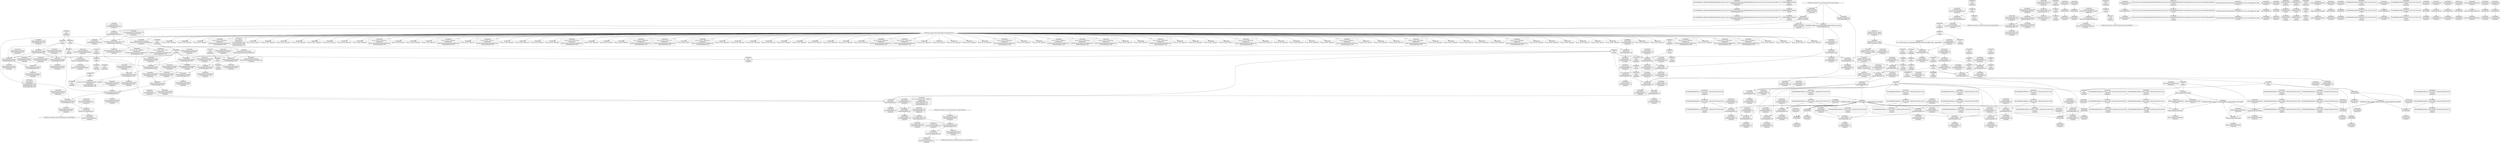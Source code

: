 digraph {
	CE0x3ddc8e0 [shape=record,shape=Mrecord,label="{CE0x3ddc8e0|_call_void_lockdep_rcu_suspicious(i8*_getelementptr_inbounds_(_25_x_i8_,_25_x_i8_*_.str3,_i32_0,_i32_0),_i32_218,_i8*_getelementptr_inbounds_(_45_x_i8_,_45_x_i8_*_.str12,_i32_0,_i32_0))_#10,_!dbg_!27727|security/selinux/hooks.c,218|*SummSink*}"]
	CE0x3df1b00 [shape=record,shape=Mrecord,label="{CE0x3df1b00|GLOBAL:lockdep_rcu_suspicious|*Constant*|*SummSink*}"]
	CE0x3db0e20 [shape=record,shape=Mrecord,label="{CE0x3db0e20|selinux_msg_queue_associate:q_perm1|security/selinux/hooks.c,5189}"]
	CE0x3dd2370 [shape=record,shape=Mrecord,label="{CE0x3dd2370|i64*_getelementptr_inbounds_(_11_x_i64_,_11_x_i64_*___llvm_gcov_ctr125,_i64_0,_i64_1)|*Constant*|*SummSink*}"]
	"CONST[source:0(mediator),value:2(dynamic)][purpose:{object}][SnkIdx:2]"
	CE0x3dc5480 [shape=record,shape=Mrecord,label="{CE0x3dc5480|selinux_msg_queue_associate:tmp7|security/selinux/hooks.c,5191}"]
	CE0x3dde7b0 [shape=record,shape=Mrecord,label="{CE0x3dde7b0|GLOBAL:current_task|Global_var:current_task}"]
	CE0x3dc2460 [shape=record,shape=Mrecord,label="{CE0x3dc2460|_ret_i32_%call3,_!dbg_!27729|security/selinux/hooks.c,5191|*SummSource*}"]
	CE0x3dc6db0 [shape=record,shape=Mrecord,label="{CE0x3dc6db0|_ret_%struct.task_struct*_%tmp4,_!dbg_!27714|./arch/x86/include/asm/current.h,14|*SummSource*}"]
	CE0x3dc6390 [shape=record,shape=Mrecord,label="{CE0x3dc6390|i1_true|*Constant*|*SummSource*}"]
	CE0x3dbf420 [shape=record,shape=Mrecord,label="{CE0x3dbf420|current_sid:tmp5|security/selinux/hooks.c,218|*SummSink*}"]
	CE0x3db8590 [shape=record,shape=Mrecord,label="{CE0x3db8590|current_sid:do.end}"]
	CE0x3db9b50 [shape=record,shape=Mrecord,label="{CE0x3db9b50|current_sid:entry}"]
	CE0x3dbb5a0 [shape=record,shape=Mrecord,label="{CE0x3dbb5a0|i64*_getelementptr_inbounds_(_2_x_i64_,_2_x_i64_*___llvm_gcov_ctr304,_i64_0,_i64_0)|*Constant*|*SummSink*}"]
	CE0x3dccb70 [shape=record,shape=Mrecord,label="{CE0x3dccb70|80:_i32,_112:_i8*,_:_CRE_192,200_|*MultipleSource*|Function::selinux_msg_queue_associate&Arg::msq::|security/selinux/hooks.c,5186}"]
	CE0x3daff60 [shape=record,shape=Mrecord,label="{CE0x3daff60|selinux_msg_queue_associate:q_perm1|security/selinux/hooks.c,5189|*SummSink*}"]
	CE0x3de1670 [shape=record,shape=Mrecord,label="{CE0x3de1670|get_current:tmp2}"]
	CE0x3dd2640 [shape=record,shape=Mrecord,label="{CE0x3dd2640|selinux_msg_queue_associate:tmp|*SummSink*}"]
	CE0x3dfa150 [shape=record,shape=Mrecord,label="{CE0x3dfa150|current_sid:tmp17|security/selinux/hooks.c,218|*SummSource*}"]
	CE0x3dce5d0 [shape=record,shape=Mrecord,label="{CE0x3dce5d0|80:_i32,_112:_i8*,_:_CRE_13,14_}"]
	CE0x518d5a0 [shape=record,shape=Mrecord,label="{CE0x518d5a0|selinux_msg_queue_associate:q_perm|security/selinux/hooks.c,5186|*SummSink*}"]
	CE0x3e01180 [shape=record,shape=Mrecord,label="{CE0x3e01180|current_sid:tmp21|security/selinux/hooks.c,218|*SummSink*}"]
	CE0x3da1ff0 [shape=record,shape=Mrecord,label="{CE0x3da1ff0|avc_has_perm:requested|Function::avc_has_perm&Arg::requested::|*SummSource*}"]
	CE0x3ddd7e0 [shape=record,shape=Mrecord,label="{CE0x3ddd7e0|current_sid:land.lhs.true|*SummSource*}"]
	CE0x3dcdbd0 [shape=record,shape=Mrecord,label="{CE0x3dcdbd0|80:_i32,_112:_i8*,_:_CRE_54,55_}"]
	CE0x3dba590 [shape=record,shape=Mrecord,label="{CE0x3dba590|i64*_getelementptr_inbounds_(_2_x_i64_,_2_x_i64_*___llvm_gcov_ctr98,_i64_0,_i64_1)|*Constant*|*SummSink*}"]
	CE0x3db4790 [shape=record,shape=Mrecord,label="{CE0x3db4790|80:_i32,_112:_i8*,_:_CRE_26,27_}"]
	CE0x3dba650 [shape=record,shape=Mrecord,label="{CE0x3dba650|80:_i32,_112:_i8*,_:_CRE_16,17_}"]
	CE0x3da1ee0 [shape=record,shape=Mrecord,label="{CE0x3da1ee0|_ret_i32_%retval.0,_!dbg_!27728|security/selinux/avc.c,775}"]
	CE0x3dbc5e0 [shape=record,shape=Mrecord,label="{CE0x3dbc5e0|80:_i32,_112:_i8*,_:_CRE_136,144_|*MultipleSource*|Function::selinux_msg_queue_associate&Arg::msq::|security/selinux/hooks.c,5186}"]
	CE0x3dc39b0 [shape=record,shape=Mrecord,label="{CE0x3dc39b0|i32_(i32,_i32,_i16,_i32,_%struct.common_audit_data*)*_bitcast_(i32_(i32,_i32,_i16,_i32,_%struct.common_audit_data.495*)*_avc_has_perm_to_i32_(i32,_i32,_i16,_i32,_%struct.common_audit_data*)*)|*Constant*|*SummSink*}"]
	CE0x3dc5a10 [shape=record,shape=Mrecord,label="{CE0x3dc5a10|selinux_msg_queue_associate:tmp7|security/selinux/hooks.c,5191|*SummSink*}"]
	CE0x3db50f0 [shape=record,shape=Mrecord,label="{CE0x3db50f0|i64_2|*Constant*|*SummSource*}"]
	CE0x3db9330 [shape=record,shape=Mrecord,label="{CE0x3db9330|80:_i32,_112:_i8*,_:_CRE_71,72_}"]
	CE0x3ddff60 [shape=record,shape=Mrecord,label="{CE0x3ddff60|current_sid:sid|security/selinux/hooks.c,220|*SummSink*}"]
	CE0x3dc5d40 [shape=record,shape=Mrecord,label="{CE0x3dc5d40|current_sid:tmp14|security/selinux/hooks.c,218}"]
	CE0x3dcdd00 [shape=record,shape=Mrecord,label="{CE0x3dcdd00|80:_i32,_112:_i8*,_:_CRE_55,56_}"]
	CE0x3dc1980 [shape=record,shape=Mrecord,label="{CE0x3dc1980|avc_has_perm:auditdata|Function::avc_has_perm&Arg::auditdata::|*SummSink*}"]
	CE0x3daeb20 [shape=record,shape=Mrecord,label="{CE0x3daeb20|selinux_msg_queue_associate:call3|security/selinux/hooks.c,5191|*SummSource*}"]
	CE0x3da13b0 [shape=record,shape=Mrecord,label="{CE0x3da13b0|avc_has_perm:tsid|Function::avc_has_perm&Arg::tsid::|*SummSource*}"]
	CE0x3db3980 [shape=record,shape=Mrecord,label="{CE0x3db3980|80:_i32,_112:_i8*,_:_CRE_33,34_}"]
	CE0x3dd2a30 [shape=record,shape=Mrecord,label="{CE0x3dd2a30|80:_i32,_112:_i8*,_:_CRE_65,66_}"]
	CE0x3dcd3d0 [shape=record,shape=Mrecord,label="{CE0x3dcd3d0|i32_10|*Constant*|*SummSink*}"]
	CE0x3dc3e30 [shape=record,shape=Mrecord,label="{CE0x3dc3e30|selinux_msg_queue_associate:u|security/selinux/hooks.c,5189|*SummSource*}"]
	CE0x3dc9ed0 [shape=record,shape=Mrecord,label="{CE0x3dc9ed0|80:_i32,_112:_i8*,_:_CRE_61,62_}"]
	CE0x3dafe60 [shape=record,shape=Mrecord,label="{CE0x3dafe60|selinux_msg_queue_associate:type|security/selinux/hooks.c,5188|*SummSink*}"]
	CE0x3dbbf10 [shape=record,shape=Mrecord,label="{CE0x3dbbf10|80:_i32,_112:_i8*,_:_CRE_104,112_|*MultipleSource*|Function::selinux_msg_queue_associate&Arg::msq::|security/selinux/hooks.c,5186}"]
	CE0x3e01090 [shape=record,shape=Mrecord,label="{CE0x3e01090|i32_22|*Constant*}"]
	CE0x3db0fd0 [shape=record,shape=Mrecord,label="{CE0x3db0fd0|selinux_msg_queue_associate:key|security/selinux/hooks.c,5189|*SummSource*}"]
	CE0x54677b0 [shape=record,shape=Mrecord,label="{CE0x54677b0|80:_i32,_112:_i8*,_:_CRE_0,1_}"]
	CE0x3de2e00 [shape=record,shape=Mrecord,label="{CE0x3de2e00|current_sid:tmp6|security/selinux/hooks.c,218|*SummSource*}"]
	CE0x3dcdaa0 [shape=record,shape=Mrecord,label="{CE0x3dcdaa0|80:_i32,_112:_i8*,_:_CRE_53,54_}"]
	CE0x3dc8100 [shape=record,shape=Mrecord,label="{CE0x3dc8100|80:_i32,_112:_i8*,_:_CRE_37,38_}"]
	CE0x3dd1e10 [shape=record,shape=Mrecord,label="{CE0x3dd1e10|selinux_msg_queue_associate:call|security/selinux/hooks.c,5184|*SummSink*}"]
	CE0x3dc1180 [shape=record,shape=Mrecord,label="{CE0x3dc1180|i64*_getelementptr_inbounds_(_11_x_i64_,_11_x_i64_*___llvm_gcov_ctr125,_i64_0,_i64_0)|*Constant*|*SummSource*}"]
	CE0x3dc36b0 [shape=record,shape=Mrecord,label="{CE0x3dc36b0|current_sid:tmp15|security/selinux/hooks.c,218|*SummSink*}"]
	CE0x3ddc3c0 [shape=record,shape=Mrecord,label="{CE0x3ddc3c0|i8_1|*Constant*|*SummSink*}"]
	CE0x3db97e0 [shape=record,shape=Mrecord,label="{CE0x3db97e0|80:_i32,_112:_i8*,_:_CRE_80,84_|*MultipleSource*|Function::selinux_msg_queue_associate&Arg::msq::|security/selinux/hooks.c,5186}"]
	CE0x3de27e0 [shape=record,shape=Mrecord,label="{CE0x3de27e0|GLOBAL:__llvm_gcov_ctr125|Global_var:__llvm_gcov_ctr125|*SummSink*}"]
	CE0x3dde6f0 [shape=record,shape=Mrecord,label="{CE0x3dde6f0|get_current:tmp4|./arch/x86/include/asm/current.h,14|*SummSink*}"]
	CE0x3dd24d0 [shape=record,shape=Mrecord,label="{CE0x3dd24d0|current_sid:tmp2}"]
	CE0x3dcc7b0 [shape=record,shape=Mrecord,label="{CE0x3dcc7b0|80:_i32,_112:_i8*,_:_CRE_176,184_|*MultipleSource*|Function::selinux_msg_queue_associate&Arg::msq::|security/selinux/hooks.c,5186}"]
	CE0x3e005d0 [shape=record,shape=Mrecord,label="{CE0x3e005d0|i64*_getelementptr_inbounds_(_11_x_i64_,_11_x_i64_*___llvm_gcov_ctr125,_i64_0,_i64_10)|*Constant*|*SummSource*}"]
	CE0x3e0bd50 [shape=record,shape=Mrecord,label="{CE0x3e0bd50|%struct.task_struct*_(%struct.task_struct**)*_asm_movq_%gs:$_1:P_,$0_,_r,im,_dirflag_,_fpsr_,_flags_|*SummSink*}"]
	"CONST[source:0(mediator),value:2(dynamic)][purpose:{subject}][SrcIdx:4]"
	CE0x3dceee0 [shape=record,shape=Mrecord,label="{CE0x3dceee0|i64*_getelementptr_inbounds_(_2_x_i64_,_2_x_i64_*___llvm_gcov_ctr304,_i64_0,_i64_0)|*Constant*}"]
	CE0x3dbaed0 [shape=record,shape=Mrecord,label="{CE0x3dbaed0|80:_i32,_112:_i8*,_:_CRE_20,21_}"]
	CE0x3db2400 [shape=record,shape=Mrecord,label="{CE0x3db2400|selinux_msg_queue_associate:tmp4|security/selinux/hooks.c,5186|*SummSink*}"]
	CE0x3dc7b00 [shape=record,shape=Mrecord,label="{CE0x3dc7b00|current_sid:tmp3|*SummSink*}"]
	CE0x3dc7060 [shape=record,shape=Mrecord,label="{CE0x3dc7060|_ret_%struct.task_struct*_%tmp4,_!dbg_!27714|./arch/x86/include/asm/current.h,14|*SummSink*}"]
	CE0x3ddeac0 [shape=record,shape=Mrecord,label="{CE0x3ddeac0|i64_3|*Constant*|*SummSource*}"]
	CE0x3ddd770 [shape=record,shape=Mrecord,label="{CE0x3ddd770|current_sid:land.lhs.true}"]
	CE0x518d610 [shape=record,shape=Mrecord,label="{CE0x518d610|selinux_msg_queue_associate:q_perm|security/selinux/hooks.c,5186|*SummSource*}"]
	CE0x3ddf060 [shape=record,shape=Mrecord,label="{CE0x3ddf060|GLOBAL:__llvm_gcov_ctr125|Global_var:__llvm_gcov_ctr125}"]
	CE0x3e00760 [shape=record,shape=Mrecord,label="{CE0x3e00760|current_sid:tmp20|security/selinux/hooks.c,218}"]
	CE0x3dd9130 [shape=record,shape=Mrecord,label="{CE0x3dd9130|current_sid:call4|security/selinux/hooks.c,218|*SummSink*}"]
	CE0x3db5080 [shape=record,shape=Mrecord,label="{CE0x3db5080|i64_2|*Constant*}"]
	CE0x3dd2900 [shape=record,shape=Mrecord,label="{CE0x3dd2900|80:_i32,_112:_i8*,_:_CRE_64,65_}"]
	CE0x3db0b90 [shape=record,shape=Mrecord,label="{CE0x3db0b90|i8_4|*Constant*|*SummSource*}"]
	CE0x3dc14f0 [shape=record,shape=Mrecord,label="{CE0x3dc14f0|80:_i32,_112:_i8*,_:_CRE_22,23_}"]
	CE0x3dd26e0 [shape=record,shape=Mrecord,label="{CE0x3dd26e0|80:_i32,_112:_i8*,_:_CRE_62,63_}"]
	CE0x3dbabd0 [shape=record,shape=Mrecord,label="{CE0x3dbabd0|_call_void_mcount()_#3|*SummSink*}"]
	CE0x3dc5230 [shape=record,shape=Mrecord,label="{CE0x3dc5230|4:_i32,_:_CRE_4,8_|*MultipleSource*|security/selinux/hooks.c,5186|security/selinux/hooks.c,5186|security/selinux/hooks.c,5191}"]
	CE0x3db3890 [shape=record,shape=Mrecord,label="{CE0x3db3890|80:_i32,_112:_i8*,_:_CRE_32,33_}"]
	CE0x3df41e0 [shape=record,shape=Mrecord,label="{CE0x3df41e0|current_sid:sid|security/selinux/hooks.c,220}"]
	CE0x3dfade0 [shape=record,shape=Mrecord,label="{CE0x3dfade0|current_sid:tmp3}"]
	CE0x3dafb10 [shape=record,shape=Mrecord,label="{CE0x3dafb10|selinux_msg_queue_associate:type|security/selinux/hooks.c,5188}"]
	CE0x3dca7a0 [shape=record,shape=Mrecord,label="{CE0x3dca7a0|current_sid:bb|*SummSink*}"]
	CE0x3e0c2c0 [shape=record,shape=Mrecord,label="{CE0x3e0c2c0|get_current:tmp4|./arch/x86/include/asm/current.h,14}"]
	CE0x38682c0 [shape=record,shape=Mrecord,label="{CE0x38682c0|selinux_msg_queue_associate:msq|Function::selinux_msg_queue_associate&Arg::msq::}"]
	CE0x3dbff10 [shape=record,shape=Mrecord,label="{CE0x3dbff10|GLOBAL:current_sid.__warned|Global_var:current_sid.__warned}"]
	CE0x3dd9680 [shape=record,shape=Mrecord,label="{CE0x3dd9680|GLOBAL:get_current|*Constant*|*SummSink*}"]
	CE0x3dc7e30 [shape=record,shape=Mrecord,label="{CE0x3dc7e30|selinux_msg_queue_associate:tmp2|*SummSource*}"]
	CE0x3dd1fc0 [shape=record,shape=Mrecord,label="{CE0x3dd1fc0|GLOBAL:current_sid|*Constant*|*SummSource*}"]
	CE0x3df3520 [shape=record,shape=Mrecord,label="{CE0x3df3520|current_sid:tmp22|security/selinux/hooks.c,218}"]
	CE0x3de2d10 [shape=record,shape=Mrecord,label="{CE0x3de2d10|current_sid:tmp5|security/selinux/hooks.c,218|*SummSource*}"]
	CE0x3dab1a0 [shape=record,shape=Mrecord,label="{CE0x3dab1a0|selinux_msg_queue_associate:ad|security/selinux/hooks.c, 5183|*SummSink*}"]
	CE0x3dbdc30 [shape=record,shape=Mrecord,label="{CE0x3dbdc30|80:_i32,_112:_i8*,_:_CRE_92,96_|*MultipleSource*|Function::selinux_msg_queue_associate&Arg::msq::|security/selinux/hooks.c,5186}"]
	CE0x3da1730 [shape=record,shape=Mrecord,label="{CE0x3da1730|i32_(i32,_i32,_i16,_i32,_%struct.common_audit_data*)*_bitcast_(i32_(i32,_i32,_i16,_i32,_%struct.common_audit_data.495*)*_avc_has_perm_to_i32_(i32,_i32,_i16,_i32,_%struct.common_audit_data*)*)|*Constant*|*SummSource*}"]
	CE0x3dae1e0 [shape=record,shape=Mrecord,label="{CE0x3dae1e0|i32_3|*Constant*}"]
	CE0x3dc82e0 [shape=record,shape=Mrecord,label="{CE0x3dc82e0|80:_i32,_112:_i8*,_:_CRE_39,40_}"]
	CE0x3db4a60 [shape=record,shape=Mrecord,label="{CE0x3db4a60|80:_i32,_112:_i8*,_:_CRE_29,30_}"]
	CE0x3dc16d0 [shape=record,shape=Mrecord,label="{CE0x3dc16d0|80:_i32,_112:_i8*,_:_CRE_24,25_}"]
	CE0x3dc4650 [shape=record,shape=Mrecord,label="{CE0x3dc4650|selinux_msg_queue_associate:ipc_id|security/selinux/hooks.c,5189|*SummSink*}"]
	CE0x3da1f50 [shape=record,shape=Mrecord,label="{CE0x3da1f50|avc_has_perm:requested|Function::avc_has_perm&Arg::requested::}"]
	CE0x3dcd9b0 [shape=record,shape=Mrecord,label="{CE0x3dcd9b0|80:_i32,_112:_i8*,_:_CRE_52,53_}"]
	CE0x3dc6640 [shape=record,shape=Mrecord,label="{CE0x3dc6640|i64*_getelementptr_inbounds_(_11_x_i64_,_11_x_i64_*___llvm_gcov_ctr125,_i64_0,_i64_8)|*Constant*|*SummSink*}"]
	CE0x3db2250 [shape=record,shape=Mrecord,label="{CE0x3db2250|avc_has_perm:tclass|Function::avc_has_perm&Arg::tclass::|*SummSource*}"]
	CE0x3db2340 [shape=record,shape=Mrecord,label="{CE0x3db2340|selinux_msg_queue_associate:tmp4|security/selinux/hooks.c,5186|*SummSource*}"]
	CE0x3df99c0 [shape=record,shape=Mrecord,label="{CE0x3df99c0|i64*_getelementptr_inbounds_(_11_x_i64_,_11_x_i64_*___llvm_gcov_ctr125,_i64_0,_i64_9)|*Constant*}"]
	CE0x3ddbdc0 [shape=record,shape=Mrecord,label="{CE0x3ddbdc0|current_sid:tmp16|security/selinux/hooks.c,218|*SummSource*}"]
	CE0x3db4e80 [shape=record,shape=Mrecord,label="{CE0x3db4e80|current_sid:tobool|security/selinux/hooks.c,218|*SummSource*}"]
	CE0x3df2080 [shape=record,shape=Mrecord,label="{CE0x3df2080|i32_218|*Constant*|*SummSource*}"]
	CE0x3ddc870 [shape=record,shape=Mrecord,label="{CE0x3ddc870|_call_void_lockdep_rcu_suspicious(i8*_getelementptr_inbounds_(_25_x_i8_,_25_x_i8_*_.str3,_i32_0,_i32_0),_i32_218,_i8*_getelementptr_inbounds_(_45_x_i8_,_45_x_i8_*_.str12,_i32_0,_i32_0))_#10,_!dbg_!27727|security/selinux/hooks.c,218|*SummSource*}"]
	CE0x3dcd360 [shape=record,shape=Mrecord,label="{CE0x3dcd360|selinux_msg_queue_associate:tmp4|security/selinux/hooks.c,5186}"]
	CE0x3dbafc0 [shape=record,shape=Mrecord,label="{CE0x3dbafc0|80:_i32,_112:_i8*,_:_CRE_7,8_}"]
	CE0x3dbfa50 [shape=record,shape=Mrecord,label="{CE0x3dbfa50|current_sid:tmp7|security/selinux/hooks.c,218|*SummSource*}"]
	CE0x3dca690 [shape=record,shape=Mrecord,label="{CE0x3dca690|current_sid:bb}"]
	CE0x3df31c0 [shape=record,shape=Mrecord,label="{CE0x3df31c0|current_sid:security|security/selinux/hooks.c,218|*SummSource*}"]
	CE0x3df2a90 [shape=record,shape=Mrecord,label="{CE0x3df2a90|get_current:tmp|*SummSink*}"]
	CE0x3dc4520 [shape=record,shape=Mrecord,label="{CE0x3dc4520|selinux_msg_queue_associate:ipc_id|security/selinux/hooks.c,5189|*SummSource*}"]
	CE0x3dc5b10 [shape=record,shape=Mrecord,label="{CE0x3dc5b10|current_sid:tmp13|security/selinux/hooks.c,218|*SummSink*}"]
	CE0x3e35190 [shape=record,shape=Mrecord,label="{CE0x3e35190|get_current:tmp|*SummSource*}"]
	CE0x3db7ed0 [shape=record,shape=Mrecord,label="{CE0x3db7ed0|80:_i32,_112:_i8*,_:_CRE_49,50_}"]
	CE0x3dd2190 [shape=record,shape=Mrecord,label="{CE0x3dd2190|current_sid:tmp1|*SummSink*}"]
	CE0x3dd46f0 [shape=record,shape=Mrecord,label="{CE0x3dd46f0|current_sid:tmp8|security/selinux/hooks.c,218|*SummSink*}"]
	CE0x3dc7a60 [shape=record,shape=Mrecord,label="{CE0x3dc7a60|current_sid:tmp3|*SummSource*}"]
	CE0x3db2d50 [shape=record,shape=Mrecord,label="{CE0x3db2d50|i32_0|*Constant*}"]
	CE0x3df9d20 [shape=record,shape=Mrecord,label="{CE0x3df9d20|i64*_getelementptr_inbounds_(_11_x_i64_,_11_x_i64_*___llvm_gcov_ctr125,_i64_0,_i64_9)|*Constant*|*SummSink*}"]
	CE0x3dc3640 [shape=record,shape=Mrecord,label="{CE0x3dc3640|current_sid:tmp15|security/selinux/hooks.c,218|*SummSource*}"]
	CE0x3dd9260 [shape=record,shape=Mrecord,label="{CE0x3dd9260|GLOBAL:get_current|*Constant*}"]
	CE0x3dbb1e0 [shape=record,shape=Mrecord,label="{CE0x3dbb1e0|i64*_getelementptr_inbounds_(_2_x_i64_,_2_x_i64_*___llvm_gcov_ctr98,_i64_0,_i64_1)|*Constant*}"]
	CE0x3db0f60 [shape=record,shape=Mrecord,label="{CE0x3db0f60|selinux_msg_queue_associate:key|security/selinux/hooks.c,5189}"]
	CE0x3dd4220 [shape=record,shape=Mrecord,label="{CE0x3dd4220|0:_i8,_:_GCMR_current_sid.__warned_internal_global_i8_0,_section_.data.unlikely_,_align_1:_elem_0:default:}"]
	CE0x3dad430 [shape=record,shape=Mrecord,label="{CE0x3dad430|i64_5|*Constant*|*SummSink*}"]
	CE0x3daab90 [shape=record,shape=Mrecord,label="{CE0x3daab90|i64_1|*Constant*}"]
	CE0x3db3b60 [shape=record,shape=Mrecord,label="{CE0x3db3b60|80:_i32,_112:_i8*,_:_CRE_35,36_}"]
	CE0x3dca410 [shape=record,shape=Mrecord,label="{CE0x3dca410|80:_i32,_112:_i8*,_:_CRE_12,13_}"]
	CE0x3dd1940 [shape=record,shape=Mrecord,label="{CE0x3dd1940|GLOBAL:current_sid|*Constant*}"]
	CE0x3e00de0 [shape=record,shape=Mrecord,label="{CE0x3e00de0|current_sid:tmp21|security/selinux/hooks.c,218}"]
	CE0x3db9630 [shape=record,shape=Mrecord,label="{CE0x3db9630|80:_i32,_112:_i8*,_:_CRE_76,80_|*MultipleSource*|Function::selinux_msg_queue_associate&Arg::msq::|security/selinux/hooks.c,5186}"]
	CE0x3db8310 [shape=record,shape=Mrecord,label="{CE0x3db8310|i32_1|*Constant*|*SummSink*}"]
	CE0x3dd27d0 [shape=record,shape=Mrecord,label="{CE0x3dd27d0|80:_i32,_112:_i8*,_:_CRE_63,64_}"]
	CE0x3db5740 [shape=record,shape=Mrecord,label="{CE0x3db5740|selinux_msg_queue_associate:bb|*SummSink*}"]
	CE0x3de13b0 [shape=record,shape=Mrecord,label="{CE0x3de13b0|get_current:tmp3|*SummSink*}"]
	CE0x3df9b90 [shape=record,shape=Mrecord,label="{CE0x3df9b90|i64*_getelementptr_inbounds_(_11_x_i64_,_11_x_i64_*___llvm_gcov_ctr125,_i64_0,_i64_9)|*Constant*|*SummSource*}"]
	CE0x3de18e0 [shape=record,shape=Mrecord,label="{CE0x3de18e0|current_sid:tmp12|security/selinux/hooks.c,218|*SummSource*}"]
	CE0x3e001f0 [shape=record,shape=Mrecord,label="{CE0x3e001f0|i64*_getelementptr_inbounds_(_11_x_i64_,_11_x_i64_*___llvm_gcov_ctr125,_i64_0,_i64_10)|*Constant*}"]
	CE0x3e00a80 [shape=record,shape=Mrecord,label="{CE0x3e00a80|current_sid:tmp20|security/selinux/hooks.c,218|*SummSink*}"]
	CE0x3dbc960 [shape=record,shape=Mrecord,label="{CE0x3dbc960|80:_i32,_112:_i8*,_:_CRE_152,160_|*MultipleSource*|Function::selinux_msg_queue_associate&Arg::msq::|security/selinux/hooks.c,5186}"]
	CE0x3dbcd20 [shape=record,shape=Mrecord,label="{CE0x3dbcd20|80:_i32,_112:_i8*,_:_CRE_168,172_|*MultipleSource*|Function::selinux_msg_queue_associate&Arg::msq::|security/selinux/hooks.c,5186}"]
	CE0x3dc2600 [shape=record,shape=Mrecord,label="{CE0x3dc2600|_ret_i32_%call3,_!dbg_!27729|security/selinux/hooks.c,5191|*SummSink*}"]
	CE0x3daf040 [shape=record,shape=Mrecord,label="{CE0x3daf040|avc_has_perm:ssid|Function::avc_has_perm&Arg::ssid::}"]
	CE0x3dbe370 [shape=record,shape=Mrecord,label="{CE0x3dbe370|current_sid:do.body|*SummSink*}"]
	CE0x3dad5a0 [shape=record,shape=Mrecord,label="{CE0x3dad5a0|current_sid:tmp10|security/selinux/hooks.c,218}"]
	CE0x3dbb650 [shape=record,shape=Mrecord,label="{CE0x3dbb650|get_current:tmp1|*SummSink*}"]
	CE0x3de2920 [shape=record,shape=Mrecord,label="{CE0x3de2920|i64_0|*Constant*|*SummSource*}"]
	CE0x4764fe0 [shape=record,shape=Mrecord,label="{CE0x4764fe0|selinux_msg_queue_associate:tmp3}"]
	CE0x3db8400 [shape=record,shape=Mrecord,label="{CE0x3db8400|current_sid:if.end|*SummSource*}"]
	CE0x3daf6b0 [shape=record,shape=Mrecord,label="{CE0x3daf6b0|selinux_msg_queue_associate:tmp5|security/selinux/hooks.c,5186|*SummSink*}"]
	CE0x3dd3ed0 [shape=record,shape=Mrecord,label="{CE0x3dd3ed0|current_sid:tmp8|security/selinux/hooks.c,218}"]
	CE0x3db9200 [shape=record,shape=Mrecord,label="{CE0x3db9200|80:_i32,_112:_i8*,_:_CRE_70,71_}"]
	CE0x3db14e0 [shape=record,shape=Mrecord,label="{CE0x3db14e0|selinux_msg_queue_associate:tmp6|security/selinux/hooks.c,5189|*SummSink*}"]
	CE0x3df1820 [shape=record,shape=Mrecord,label="{CE0x3df1820|GLOBAL:lockdep_rcu_suspicious|*Constant*}"]
	CE0x3db1e20 [shape=record,shape=Mrecord,label="{CE0x3db1e20|i16_27|*Constant*|*SummSource*}"]
	"CONST[source:1(input),value:2(dynamic)][purpose:{object}][SrcIdx:2]"
	"CONST[source:0(mediator),value:2(dynamic)][purpose:{object}][SnkIdx:1]"
	CE0x3db5220 [shape=record,shape=Mrecord,label="{CE0x3db5220|i64_2|*Constant*|*SummSink*}"]
	CE0x3df5510 [shape=record,shape=Mrecord,label="{CE0x3df5510|get_current:tmp}"]
	CE0x3dc5600 [shape=record,shape=Mrecord,label="{CE0x3dc5600|selinux_msg_queue_associate:call3|security/selinux/hooks.c,5191}"]
	CE0x3de0ca0 [shape=record,shape=Mrecord,label="{CE0x3de0ca0|i32_78|*Constant*|*SummSource*}"]
	CE0x3dcd5b0 [shape=record,shape=Mrecord,label="{CE0x3dcd5b0|selinux_msg_queue_associate:security|security/selinux/hooks.c,5186}"]
	CE0x3db82a0 [shape=record,shape=Mrecord,label="{CE0x3db82a0|selinux_msg_queue_associate:tmp1|*SummSink*}"]
	CE0x3df96c0 [shape=record,shape=Mrecord,label="{CE0x3df96c0|i8*_getelementptr_inbounds_(_45_x_i8_,_45_x_i8_*_.str12,_i32_0,_i32_0)|*Constant*|*SummSink*}"]
	CE0x3de2f30 [shape=record,shape=Mrecord,label="{CE0x3de2f30|current_sid:tmp6|security/selinux/hooks.c,218|*SummSink*}"]
	CE0x3dc61c0 [shape=record,shape=Mrecord,label="{CE0x3dc61c0|i1_true|*Constant*}"]
	CE0x3dffa50 [shape=record,shape=Mrecord,label="{CE0x3dffa50|current_sid:tmp18|security/selinux/hooks.c,218}"]
	CE0x3e10960 [shape=record,shape=Mrecord,label="{CE0x3e10960|get_current:tmp3}"]
	CE0x3dbfdc0 [shape=record,shape=Mrecord,label="{CE0x3dbfdc0|80:_i32,_112:_i8*,_:_CRE_10,11_}"]
	CE0x3dd0e00 [shape=record,shape=Mrecord,label="{CE0x3dd0e00|i32_0|*Constant*|*SummSource*}"]
	CE0x3db2470 [shape=record,shape=Mrecord,label="{CE0x3db2470|selinux_msg_queue_associate:tmp5|security/selinux/hooks.c,5186}"]
	CE0x3da18c0 [shape=record,shape=Mrecord,label="{CE0x3da18c0|avc_has_perm:tclass|Function::avc_has_perm&Arg::tclass::|*SummSink*}"]
	CE0x3dae3b0 [shape=record,shape=Mrecord,label="{CE0x3dae3b0|i32_3|*Constant*|*SummSink*}"]
	CE0x3dde8b0 [shape=record,shape=Mrecord,label="{CE0x3dde8b0|GLOBAL:current_task|Global_var:current_task|*SummSource*}"]
	CE0x3dbe480 [shape=record,shape=Mrecord,label="{CE0x3dbe480|current_sid:land.lhs.true2}"]
	CE0x3dca320 [shape=record,shape=Mrecord,label="{CE0x3dca320|80:_i32,_112:_i8*,_:_CRE_11,12_}"]
	CE0x3dc7dc0 [shape=record,shape=Mrecord,label="{CE0x3dc7dc0|selinux_msg_queue_associate:tmp2}"]
	CE0x3df1a70 [shape=record,shape=Mrecord,label="{CE0x3df1a70|GLOBAL:lockdep_rcu_suspicious|*Constant*|*SummSource*}"]
	CE0x3dbe980 [shape=record,shape=Mrecord,label="{CE0x3dbe980|selinux_msg_queue_associate:tmp3|*SummSource*}"]
	CE0x3df3910 [shape=record,shape=Mrecord,label="{CE0x3df3910|current_sid:tmp22|security/selinux/hooks.c,218|*SummSink*}"]
	CE0x3dcaf60 [shape=record,shape=Mrecord,label="{CE0x3dcaf60|current_sid:tmp|*SummSource*}"]
	CE0x3e135f0 [shape=record,shape=Mrecord,label="{CE0x3e135f0|%struct.task_struct*_(%struct.task_struct**)*_asm_movq_%gs:$_1:P_,$0_,_r,im,_dirflag_,_fpsr_,_flags_|*SummSource*}"]
	CE0x3dcae80 [shape=record,shape=Mrecord,label="{CE0x3dcae80|current_sid:tmp}"]
	CE0x3dc05a0 [shape=record,shape=Mrecord,label="{CE0x3dc05a0|80:_i32,_112:_i8*,_:_CRE_43,44_}"]
	CE0x3db84d0 [shape=record,shape=Mrecord,label="{CE0x3db84d0|current_sid:if.end|*SummSink*}"]
	CE0x3dba420 [shape=record,shape=Mrecord,label="{CE0x3dba420|selinux_msg_queue_associate:bb|*SummSource*}"]
	CE0x3df59e0 [shape=record,shape=Mrecord,label="{CE0x3df59e0|current_sid:tmp24|security/selinux/hooks.c,220|*SummSink*}"]
	CE0x3dc9b40 [shape=record,shape=Mrecord,label="{CE0x3dc9b40|80:_i32,_112:_i8*,_:_CRE_58,59_}"]
	CE0x3dd2b60 [shape=record,shape=Mrecord,label="{CE0x3dd2b60|80:_i32,_112:_i8*,_:_CRE_66,67_}"]
	CE0x3e40de0 [shape=record,shape=Mrecord,label="{CE0x3e40de0|get_current:tmp1}"]
	CE0x3dd4db0 [shape=record,shape=Mrecord,label="{CE0x3dd4db0|current_sid:if.end}"]
	CE0x3dc29a0 [shape=record,shape=Mrecord,label="{CE0x3dc29a0|i64*_getelementptr_inbounds_(_11_x_i64_,_11_x_i64_*___llvm_gcov_ctr125,_i64_0,_i64_8)|*Constant*}"]
	CE0x3dffbf0 [shape=record,shape=Mrecord,label="{CE0x3dffbf0|current_sid:tmp18|security/selinux/hooks.c,218|*SummSource*}"]
	CE0x3dc5860 [shape=record,shape=Mrecord,label="{CE0x3dc5860|selinux_msg_queue_associate:tmp7|security/selinux/hooks.c,5191|*SummSource*}"]
	CE0x3db4db0 [shape=record,shape=Mrecord,label="{CE0x3db4db0|current_sid:tobool|security/selinux/hooks.c,218|*SummSink*}"]
	CE0x3df2210 [shape=record,shape=Mrecord,label="{CE0x3df2210|i32_218|*Constant*|*SummSink*}"]
	CE0x3df52f0 [shape=record,shape=Mrecord,label="{CE0x3df52f0|i64*_getelementptr_inbounds_(_2_x_i64_,_2_x_i64_*___llvm_gcov_ctr98,_i64_0,_i64_0)|*Constant*|*SummSource*}"]
	CE0x3db0a00 [shape=record,shape=Mrecord,label="{CE0x3db0a00|i8_4|*Constant*}"]
	CE0x3ddc240 [shape=record,shape=Mrecord,label="{CE0x3ddc240|i8_1|*Constant*|*SummSource*}"]
	CE0x3ddc4f0 [shape=record,shape=Mrecord,label="{CE0x3ddc4f0|i8*_getelementptr_inbounds_(_25_x_i8_,_25_x_i8_*_.str3,_i32_0,_i32_0)|*Constant*}"]
	CE0x3db9c50 [shape=record,shape=Mrecord,label="{CE0x3db9c50|current_sid:entry|*SummSource*}"]
	CE0x3ddeda0 [shape=record,shape=Mrecord,label="{CE0x3ddeda0|current_sid:tmp4|security/selinux/hooks.c,218|*SummSink*}"]
	CE0x3ddecd0 [shape=record,shape=Mrecord,label="{CE0x3ddecd0|current_sid:tmp4|security/selinux/hooks.c,218|*SummSource*}"]
	CE0x3dc83d0 [shape=record,shape=Mrecord,label="{CE0x3dc83d0|80:_i32,_112:_i8*,_:_CRE_40,41_}"]
	CE0x3dbdf40 [shape=record,shape=Mrecord,label="{CE0x3dbdf40|80:_i32,_112:_i8*,_:_CRE_100,102_|*MultipleSource*|Function::selinux_msg_queue_associate&Arg::msq::|security/selinux/hooks.c,5186}"]
	CE0x3dc51c0 [shape=record,shape=Mrecord,label="{CE0x3dc51c0|4:_i32,_:_CRE_0,2_|*MultipleSource*|security/selinux/hooks.c,5186|security/selinux/hooks.c,5186|security/selinux/hooks.c,5191}"]
	CE0x3db0e90 [shape=record,shape=Mrecord,label="{CE0x3db0e90|selinux_msg_queue_associate:q_perm1|security/selinux/hooks.c,5189|*SummSource*}"]
	CE0x3dc0320 [shape=record,shape=Mrecord,label="{CE0x3dc0320|GLOBAL:current_sid.__warned|Global_var:current_sid.__warned|*SummSink*}"]
	CE0x3da1c10 [shape=record,shape=Mrecord,label="{CE0x3da1c10|i32_64|*Constant*|*SummSink*}"]
	CE0x3dcace0 [shape=record,shape=Mrecord,label="{CE0x3dcace0|i64*_getelementptr_inbounds_(_11_x_i64_,_11_x_i64_*___llvm_gcov_ctr125,_i64_0,_i64_0)|*Constant*|*SummSink*}"]
	CE0x3da9f60 [shape=record,shape=Mrecord,label="{CE0x3da9f60|_ret_i32_%tmp24,_!dbg_!27742|security/selinux/hooks.c,220}"]
	CE0x36a0fe0 [shape=record,shape=Mrecord,label="{CE0x36a0fe0|80:_i32,_112:_i8*,_:_CRE_4,5_}"]
	CE0x3de2aa0 [shape=record,shape=Mrecord,label="{CE0x3de2aa0|current_sid:tmp6|security/selinux/hooks.c,218}"]
	CE0x3db4970 [shape=record,shape=Mrecord,label="{CE0x3db4970|80:_i32,_112:_i8*,_:_CRE_28,29_}"]
	CE0x3de0620 [shape=record,shape=Mrecord,label="{CE0x3de0620|get_current:bb}"]
	CE0x3de0dc0 [shape=record,shape=Mrecord,label="{CE0x3de0dc0|current_sid:cred|security/selinux/hooks.c,218}"]
	CE0x3dc15e0 [shape=record,shape=Mrecord,label="{CE0x3dc15e0|80:_i32,_112:_i8*,_:_CRE_23,24_}"]
	CE0x3da1b30 [shape=record,shape=Mrecord,label="{CE0x3da1b30|i32_64|*Constant*|*SummSource*}"]
	CE0x3dc06d0 [shape=record,shape=Mrecord,label="{CE0x3dc06d0|80:_i32,_112:_i8*,_:_CRE_44,45_}"]
	CE0x3dc0800 [shape=record,shape=Mrecord,label="{CE0x3dc0800|80:_i32,_112:_i8*,_:_CRE_45,46_}"]
	CE0x3dcb600 [shape=record,shape=Mrecord,label="{CE0x3dcb600|80:_i32,_112:_i8*,_:_CRE_3,4_}"]
	CE0x3da1d80 [shape=record,shape=Mrecord,label="{CE0x3da1d80|avc_has_perm:requested|Function::avc_has_perm&Arg::requested::|*SummSink*}"]
	CE0x3dc4cb0 [shape=record,shape=Mrecord,label="{CE0x3dc4cb0|selinux_msg_queue_associate:sid2|security/selinux/hooks.c,5191|*SummSink*}"]
	CE0x3e0c120 [shape=record,shape=Mrecord,label="{CE0x3e0c120|_call_void_mcount()_#3|*SummSource*}"]
	CE0x3de0050 [shape=record,shape=Mrecord,label="{CE0x3de0050|current_sid:sid|security/selinux/hooks.c,220|*SummSource*}"]
	CE0x3db37a0 [shape=record,shape=Mrecord,label="{CE0x3db37a0|80:_i32,_112:_i8*,_:_CRE_31,32_}"]
	CE0x3de0e30 [shape=record,shape=Mrecord,label="{CE0x3de0e30|COLLAPSED:_GCMRE_current_task_external_global_%struct.task_struct*:_elem_0::|security/selinux/hooks.c,218}"]
	CE0x52bf360 [shape=record,shape=Mrecord,label="{CE0x52bf360|selinux_msg_queue_associate:tmp|*SummSource*}"]
	CE0x3e40e50 [shape=record,shape=Mrecord,label="{CE0x3e40e50|get_current:tmp1|*SummSource*}"]
	CE0x3dc6fc0 [shape=record,shape=Mrecord,label="{CE0x3dc6fc0|_ret_%struct.task_struct*_%tmp4,_!dbg_!27714|./arch/x86/include/asm/current.h,14}"]
	CE0x3dc7bc0 [shape=record,shape=Mrecord,label="{CE0x3dc7bc0|_call_void_mcount()_#3}"]
	CE0x3dbd140 [shape=record,shape=Mrecord,label="{CE0x3dbd140|i64*_getelementptr_inbounds_(_11_x_i64_,_11_x_i64_*___llvm_gcov_ctr125,_i64_0,_i64_1)|*Constant*}"]
	CE0x3da22f0 [shape=record,shape=Mrecord,label="{CE0x3da22f0|avc_has_perm:auditdata|Function::avc_has_perm&Arg::auditdata::|*SummSource*}"]
	CE0x3df1bb0 [shape=record,shape=Mrecord,label="{CE0x3df1bb0|i8*_getelementptr_inbounds_(_25_x_i8_,_25_x_i8_*_.str3,_i32_0,_i32_0)|*Constant*|*SummSource*}"]
	CE0x3dbac90 [shape=record,shape=Mrecord,label="{CE0x3dbac90|selinux_msg_queue_associate:call|security/selinux/hooks.c,5184}"]
	CE0x3e01a70 [shape=record,shape=Mrecord,label="{CE0x3e01a70|current_sid:tmp13|security/selinux/hooks.c,218}"]
	CE0x3e01500 [shape=record,shape=Mrecord,label="{CE0x3e01500|i32_22|*Constant*|*SummSink*}"]
	CE0x3dd2dc0 [shape=record,shape=Mrecord,label="{CE0x3dd2dc0|80:_i32,_112:_i8*,_:_CRE_68,69_}"]
	CE0x3e008e0 [shape=record,shape=Mrecord,label="{CE0x3e008e0|current_sid:tmp20|security/selinux/hooks.c,218|*SummSource*}"]
	CE0x3df2b00 [shape=record,shape=Mrecord,label="{CE0x3df2b00|i64_1|*Constant*}"]
	CE0x3dcc990 [shape=record,shape=Mrecord,label="{CE0x3dcc990|80:_i32,_112:_i8*,_:_CRE_184,192_|*MultipleSource*|Function::selinux_msg_queue_associate&Arg::msq::|security/selinux/hooks.c,5186}"]
	CE0x3da08b0 [shape=record,shape=Mrecord,label="{CE0x3da08b0|selinux_msg_queue_associate:tmp6|security/selinux/hooks.c,5189|*SummSource*}"]
	CE0x3e1e800 [shape=record,shape=Mrecord,label="{CE0x3e1e800|i64*_getelementptr_inbounds_(_2_x_i64_,_2_x_i64_*___llvm_gcov_ctr98,_i64_0,_i64_0)|*Constant*|*SummSink*}"]
	CE0x3dfd5d0 [shape=record,shape=Mrecord,label="{CE0x3dfd5d0|current_sid:call4|security/selinux/hooks.c,218}"]
	CE0x5d239c0 [shape=record,shape=Mrecord,label="{CE0x5d239c0|80:_i32,_112:_i8*,_:_CRE_2,3_}"]
	CE0x3dbee30 [shape=record,shape=Mrecord,label="{CE0x3dbee30|current_sid:if.then}"]
	CE0x3de0c30 [shape=record,shape=Mrecord,label="{CE0x3de0c30|i32_78|*Constant*|*SummSink*}"]
	CE0x3dc0f00 [shape=record,shape=Mrecord,label="{CE0x3dc0f00|current_sid:bb|*SummSource*}"]
	CE0x3dde0d0 [shape=record,shape=Mrecord,label="{CE0x3dde0d0|current_sid:tmp10|security/selinux/hooks.c,218|*SummSink*}"]
	"CONST[source:2(external),value:2(dynamic)][purpose:{subject}][SrcIdx:3]"
	CE0x3da11b0 [shape=record,shape=Mrecord,label="{CE0x3da11b0|avc_has_perm:ssid|Function::avc_has_perm&Arg::ssid::|*SummSink*}"]
	CE0x3dc04a0 [shape=record,shape=Mrecord,label="{CE0x3dc04a0|80:_i32,_112:_i8*,_:_CRE_42,43_}"]
	CE0x3dacf40 [shape=record,shape=Mrecord,label="{CE0x3dacf40|current_sid:tobool1|security/selinux/hooks.c,218|*SummSink*}"]
	CE0x3db7c70 [shape=record,shape=Mrecord,label="{CE0x3db7c70|80:_i32,_112:_i8*,_:_CRE_47,48_}"]
	CE0x3da1250 [shape=record,shape=Mrecord,label="{CE0x3da1250|avc_has_perm:tsid|Function::avc_has_perm&Arg::tsid::}"]
	CE0x3ddbf40 [shape=record,shape=Mrecord,label="{CE0x3ddbf40|current_sid:tmp16|security/selinux/hooks.c,218|*SummSink*}"]
	CE0x3dbd810 [shape=record,shape=Mrecord,label="{CE0x3dbd810|80:_i32,_112:_i8*,_:_CRE_84,88_|*MultipleSource*|Function::selinux_msg_queue_associate&Arg::msq::|security/selinux/hooks.c,5186}"]
	CE0x3dce690 [shape=record,shape=Mrecord,label="{CE0x3dce690|80:_i32,_112:_i8*,_:_CRE_14,15_}"]
	CE0x3ddeb30 [shape=record,shape=Mrecord,label="{CE0x3ddeb30|i64_3|*Constant*|*SummSink*}"]
	CE0x3daa0f0 [shape=record,shape=Mrecord,label="{CE0x3daa0f0|_ret_i32_%tmp24,_!dbg_!27742|security/selinux/hooks.c,220|*SummSource*}"]
	CE0x3db1b30 [shape=record,shape=Mrecord,label="{CE0x3db1b30|avc_has_perm:tsid|Function::avc_has_perm&Arg::tsid::|*SummSink*}"]
	CE0x3db9590 [shape=record,shape=Mrecord,label="{CE0x3db9590|80:_i32,_112:_i8*,_:_CRE_72,73_|*MultipleSource*|Function::selinux_msg_queue_associate&Arg::msq::|security/selinux/hooks.c,5186}"]
	CE0x3dadd90 [shape=record,shape=Mrecord,label="{CE0x3dadd90|selinux_msg_queue_associate:entry|*SummSource*}"]
	CE0x3db9460 [shape=record,shape=Mrecord,label="{CE0x3db9460|i32_10|*Constant*}"]
	"CONST[source:0(mediator),value:2(dynamic)][purpose:{subject}][SnkIdx:0]"
	CE0x3daad70 [shape=record,shape=Mrecord,label="{CE0x3daad70|i32_1|*Constant*|*SummSource*}"]
	CE0x3dbd320 [shape=record,shape=Mrecord,label="{CE0x3dbd320|selinux_msg_queue_associate:tmp1|*SummSource*}"]
	CE0x3dc1ea0 [shape=record,shape=Mrecord,label="{CE0x3dc1ea0|current_sid:if.then|*SummSource*}"]
	CE0x3dce410 [shape=record,shape=Mrecord,label="{CE0x3dce410|selinux_msg_queue_associate:q_perm|security/selinux/hooks.c,5186}"]
	CE0x3dd43e0 [shape=record,shape=Mrecord,label="{CE0x3dd43e0|current_sid:tmp8|security/selinux/hooks.c,218|*SummSource*}"]
	CE0x3dbe2d0 [shape=record,shape=Mrecord,label="{CE0x3dbe2d0|current_sid:do.body|*SummSource*}"]
	CE0x3db5e50 [shape=record,shape=Mrecord,label="{CE0x3db5e50|current_sid:call|security/selinux/hooks.c,218|*SummSource*}"]
	CE0x3dbea60 [shape=record,shape=Mrecord,label="{CE0x3dbea60|_call_void_mcount()_#3}"]
	CE0x3dc7fc0 [shape=record,shape=Mrecord,label="{CE0x3dc7fc0|80:_i32,_112:_i8*,_:_CRE_36,37_}"]
	CE0x3dbc040 [shape=record,shape=Mrecord,label="{CE0x3dbc040|80:_i32,_112:_i8*,_:_CRE_112,120_|*MultipleSource*|Function::selinux_msg_queue_associate&Arg::msq::|security/selinux/hooks.c,5186}"]
	CE0x3e012f0 [shape=record,shape=Mrecord,label="{CE0x3e012f0|i32_22|*Constant*|*SummSource*}"]
	CE0x3dce780 [shape=record,shape=Mrecord,label="{CE0x3dce780|80:_i32,_112:_i8*,_:_CRE_15,16_}"]
	CE0x3da1540 [shape=record,shape=Mrecord,label="{CE0x3da1540|i32_(i32,_i32,_i16,_i32,_%struct.common_audit_data*)*_bitcast_(i32_(i32,_i32,_i16,_i32,_%struct.common_audit_data.495*)*_avc_has_perm_to_i32_(i32,_i32,_i16,_i32,_%struct.common_audit_data*)*)|*Constant*}"]
	CE0x3de0f30 [shape=record,shape=Mrecord,label="{CE0x3de0f30|current_sid:cred|security/selinux/hooks.c,218|*SummSource*}"]
	CE0x3dbf8b0 [shape=record,shape=Mrecord,label="{CE0x3dbf8b0|current_sid:tmp7|security/selinux/hooks.c,218}"]
	CE0x3dcb500 [shape=record,shape=Mrecord,label="{CE0x3dcb500|80:_i32,_112:_i8*,_:_CRE_6,7_}"]
	CE0x3db5b20 [shape=record,shape=Mrecord,label="{CE0x3db5b20|current_sid:call|security/selinux/hooks.c,218}"]
	CE0x3dc4b30 [shape=record,shape=Mrecord,label="{CE0x3dc4b30|selinux_msg_queue_associate:sid2|security/selinux/hooks.c,5191|*SummSource*}"]
	CE0x3e35120 [shape=record,shape=Mrecord,label="{CE0x3e35120|COLLAPSED:_GCMRE___llvm_gcov_ctr98_internal_global_2_x_i64_zeroinitializer:_elem_0:default:}"]
	CE0x3dc6510 [shape=record,shape=Mrecord,label="{CE0x3dc6510|i1_true|*Constant*|*SummSink*}"]
	CE0x3daa190 [shape=record,shape=Mrecord,label="{CE0x3daa190|_ret_i32_%tmp24,_!dbg_!27742|security/selinux/hooks.c,220|*SummSink*}"]
	CE0x3e01ae0 [shape=record,shape=Mrecord,label="{CE0x3e01ae0|current_sid:tmp13|security/selinux/hooks.c,218|*SummSource*}"]
	CE0x3ddebd0 [shape=record,shape=Mrecord,label="{CE0x3ddebd0|current_sid:tmp4|security/selinux/hooks.c,218}"]
	CE0x3daf460 [shape=record,shape=Mrecord,label="{CE0x3daf460|selinux_msg_queue_associate:tmp5|security/selinux/hooks.c,5186|*SummSource*}"]
	CE0x3dad610 [shape=record,shape=Mrecord,label="{CE0x3dad610|i64_4|*Constant*}"]
	CE0x3db7da0 [shape=record,shape=Mrecord,label="{CE0x3db7da0|80:_i32,_112:_i8*,_:_CRE_48,49_}"]
	CE0x3db4bb0 [shape=record,shape=Mrecord,label="{CE0x3db4bb0|current_sid:call|security/selinux/hooks.c,218|*SummSink*}"]
	CE0x3dd9500 [shape=record,shape=Mrecord,label="{CE0x3dd9500|GLOBAL:get_current|*Constant*|*SummSource*}"]
	CE0x3db5300 [shape=record,shape=Mrecord,label="{CE0x3db5300|i64_0|*Constant*}"]
	CE0x3dbb0e0 [shape=record,shape=Mrecord,label="{CE0x3dbb0e0|COLLAPSED:_GCMRE___llvm_gcov_ctr304_internal_global_2_x_i64_zeroinitializer:_elem_0:default:}"]
	CE0x3db1a60 [shape=record,shape=Mrecord,label="{CE0x3db1a60|0:_i8,_8:_i32,_24:_%struct.selinux_audit_data*,_:_SCMRE_0,1_|*MultipleSource*|security/selinux/hooks.c, 5183|security/selinux/hooks.c,5188}"]
	CE0x3dcd540 [shape=record,shape=Mrecord,label="{CE0x3dcd540|selinux_msg_queue_associate:security|security/selinux/hooks.c,5186|*SummSource*}"]
	CE0x3df9620 [shape=record,shape=Mrecord,label="{CE0x3df9620|i8*_getelementptr_inbounds_(_45_x_i8_,_45_x_i8_*_.str12,_i32_0,_i32_0)|*Constant*|*SummSource*}"]
	CE0x3dbc250 [shape=record,shape=Mrecord,label="{CE0x3dbc250|80:_i32,_112:_i8*,_:_CRE_120,128_|*MultipleSource*|Function::selinux_msg_queue_associate&Arg::msq::|security/selinux/hooks.c,5186}"]
	CE0x3de1b90 [shape=record,shape=Mrecord,label="{CE0x3de1b90|i64*_getelementptr_inbounds_(_11_x_i64_,_11_x_i64_*___llvm_gcov_ctr125,_i64_0,_i64_6)|*Constant*}"]
	CE0x3dbcf10 [shape=record,shape=Mrecord,label="{CE0x3dbcf10|current_sid:tmp1|*SummSource*}"]
	CE0x3dcd1f0 [shape=record,shape=Mrecord,label="{CE0x3dcd1f0|i32_10|*Constant*|*SummSource*}"]
	CE0x3dbaae0 [shape=record,shape=Mrecord,label="{CE0x3dbaae0|_call_void_mcount()_#3|*SummSource*}"]
	CE0x3df1ca0 [shape=record,shape=Mrecord,label="{CE0x3df1ca0|i8*_getelementptr_inbounds_(_25_x_i8_,_25_x_i8_*_.str3,_i32_0,_i32_0)|*Constant*|*SummSink*}"]
	CE0x3dba830 [shape=record,shape=Mrecord,label="{CE0x3dba830|80:_i32,_112:_i8*,_:_CRE_18,19_}"]
	CE0x3dbfc60 [shape=record,shape=Mrecord,label="{CE0x3dbfc60|80:_i32,_112:_i8*,_:_CRE_8,9_}"]
	CE0x3dc6c00 [shape=record,shape=Mrecord,label="{CE0x3dc6c00|get_current:entry|*SummSource*}"]
	CE0x3dfaee0 [shape=record,shape=Mrecord,label="{CE0x3dfaee0|i64*_getelementptr_inbounds_(_11_x_i64_,_11_x_i64_*___llvm_gcov_ctr125,_i64_0,_i64_1)|*Constant*|*SummSource*}"]
	CE0x3dad300 [shape=record,shape=Mrecord,label="{CE0x3dad300|i64_5|*Constant*|*SummSource*}"]
	CE0x3e0c220 [shape=record,shape=Mrecord,label="{CE0x3e0c220|_call_void_mcount()_#3|*SummSink*}"]
	CE0x3dc01a0 [shape=record,shape=Mrecord,label="{CE0x3dc01a0|GLOBAL:current_sid.__warned|Global_var:current_sid.__warned|*SummSource*}"]
	CE0x3dbadc0 [shape=record,shape=Mrecord,label="{CE0x3dbadc0|i64*_getelementptr_inbounds_(_2_x_i64_,_2_x_i64_*___llvm_gcov_ctr98,_i64_0,_i64_1)|*Constant*|*SummSource*}"]
	CE0x3ddda10 [shape=record,shape=Mrecord,label="{CE0x3ddda10|i64_4|*Constant*|*SummSink*}"]
	CE0x3dc9da0 [shape=record,shape=Mrecord,label="{CE0x3dc9da0|80:_i32,_112:_i8*,_:_CRE_60,61_}"]
	CE0x3dcaef0 [shape=record,shape=Mrecord,label="{CE0x3dcaef0|COLLAPSED:_GCMRE___llvm_gcov_ctr125_internal_global_11_x_i64_zeroinitializer:_elem_0:default:}"]
	CE0x3dcceb0 [shape=record,shape=Mrecord,label="{CE0x3dcceb0|80:_i32,_112:_i8*,_:_CRE_208,216_|*MultipleSource*|Function::selinux_msg_queue_associate&Arg::msq::|security/selinux/hooks.c,5186}"]
	CE0x3dcc5d0 [shape=record,shape=Mrecord,label="{CE0x3dcc5d0|80:_i32,_112:_i8*,_:_CRE_172,176_|*MultipleSource*|Function::selinux_msg_queue_associate&Arg::msq::|security/selinux/hooks.c,5186}"]
	CE0x3daedd0 [shape=record,shape=Mrecord,label="{CE0x3daedd0|avc_has_perm:entry|*SummSink*}"]
	CE0x3e01860 [shape=record,shape=Mrecord,label="{CE0x3e01860|current_sid:security|security/selinux/hooks.c,218}"]
	CE0x3df5b90 [shape=record,shape=Mrecord,label="{CE0x3df5b90|get_current:bb|*SummSource*}"]
	CE0x36a1080 [shape=record,shape=Mrecord,label="{CE0x36a1080|80:_i32,_112:_i8*,_:_CRE_5,6_}"]
	CE0x3dfad00 [shape=record,shape=Mrecord,label="{CE0x3dfad00|current_sid:tmp2|*SummSource*}"]
	CE0x3db0d20 [shape=record,shape=Mrecord,label="{CE0x3db0d20|i8_4|*Constant*|*SummSink*}"]
	CE0x3dc4970 [shape=record,shape=Mrecord,label="{CE0x3dc4970|selinux_msg_queue_associate:sid2|security/selinux/hooks.c,5191}"]
	CE0x3de1e20 [shape=record,shape=Mrecord,label="{CE0x3de1e20|i64*_getelementptr_inbounds_(_11_x_i64_,_11_x_i64_*___llvm_gcov_ctr125,_i64_0,_i64_6)|*Constant*|*SummSource*}"]
	CE0x3dc4170 [shape=record,shape=Mrecord,label="{CE0x3dc4170|selinux_msg_queue_associate:ipc_id|security/selinux/hooks.c,5189}"]
	CE0x38683f0 [shape=record,shape=Mrecord,label="{CE0x38683f0|selinux_msg_queue_associate:msq|Function::selinux_msg_queue_associate&Arg::msq::|*SummSource*}"]
	CE0x3dcd050 [shape=record,shape=Mrecord,label="{CE0x3dcd050|80:_i32,_112:_i8*,_:_CRE_216,224_|*MultipleSource*|Function::selinux_msg_queue_associate&Arg::msq::|security/selinux/hooks.c,5186}"]
	CE0x3dc81f0 [shape=record,shape=Mrecord,label="{CE0x3dc81f0|80:_i32,_112:_i8*,_:_CRE_38,39_}"]
	CE0x3dc1310 [shape=record,shape=Mrecord,label="{CE0x3dc1310|80:_i32,_112:_i8*,_:_CRE_57,58_}"]
	CE0x3df5800 [shape=record,shape=Mrecord,label="{CE0x3df5800|current_sid:tmp24|security/selinux/hooks.c,220}"]
	CE0x3dab130 [shape=record,shape=Mrecord,label="{CE0x3dab130|i64*_getelementptr_inbounds_(_2_x_i64_,_2_x_i64_*___llvm_gcov_ctr304,_i64_0,_i64_1)|*Constant*}"]
	CE0x3dba920 [shape=record,shape=Mrecord,label="{CE0x3dba920|80:_i32,_112:_i8*,_:_CRE_19,20_}"]
	CE0x3df8c00 [shape=record,shape=Mrecord,label="{CE0x3df8c00|i64_1|*Constant*}"]
	CE0x3dc84c0 [shape=record,shape=Mrecord,label="{CE0x3dc84c0|80:_i32,_112:_i8*,_:_CRE_41,42_}"]
	CE0x3dfa1c0 [shape=record,shape=Mrecord,label="{CE0x3dfa1c0|current_sid:tmp17|security/selinux/hooks.c,218|*SummSink*}"]
	CE0x3dddcb0 [shape=record,shape=Mrecord,label="{CE0x3dddcb0|current_sid:tmp9|security/selinux/hooks.c,218|*SummSink*}"]
	CE0x3dcdfe0 [shape=record,shape=Mrecord,label="{CE0x3dcdfe0|i32_1|*Constant*}"]
	"CONST[source:0(mediator),value:0(static)][purpose:{operation}][SnkIdx:3]"
	CE0x3dc6b50 [shape=record,shape=Mrecord,label="{CE0x3dc6b50|get_current:entry}"]
	CE0x3db8000 [shape=record,shape=Mrecord,label="{CE0x3db8000|80:_i32,_112:_i8*,_:_CRE_50,51_}"]
	CE0x3dfad70 [shape=record,shape=Mrecord,label="{CE0x3dfad70|current_sid:tmp2|*SummSink*}"]
	CE0x3db90b0 [shape=record,shape=Mrecord,label="{CE0x3db90b0|80:_i32,_112:_i8*,_:_CRE_69,70_}"]
	CE0x3e13450 [shape=record,shape=Mrecord,label="{CE0x3e13450|%struct.task_struct*_(%struct.task_struct**)*_asm_movq_%gs:$_1:P_,$0_,_r,im,_dirflag_,_fpsr_,_flags_}"]
	CE0x3db46a0 [shape=record,shape=Mrecord,label="{CE0x3db46a0|80:_i32,_112:_i8*,_:_CRE_25,26_}"]
	CE0x3df8b70 [shape=record,shape=Mrecord,label="{CE0x3df8b70|current_sid:tmp|*SummSink*}"]
	CE0x3dc6d20 [shape=record,shape=Mrecord,label="{CE0x3dc6d20|get_current:entry|*SummSink*}"]
	CE0x3dd2c90 [shape=record,shape=Mrecord,label="{CE0x3dd2c90|80:_i32,_112:_i8*,_:_CRE_67,68_}"]
	CE0x3dc1b00 [shape=record,shape=Mrecord,label="{CE0x3dc1b00|_ret_i32_%retval.0,_!dbg_!27728|security/selinux/avc.c,775|*SummSource*}"]
	CE0x3de2990 [shape=record,shape=Mrecord,label="{CE0x3de2990|i64_0|*Constant*|*SummSink*}"]
	CE0x3db21e0 [shape=record,shape=Mrecord,label="{CE0x3db21e0|avc_has_perm:tclass|Function::avc_has_perm&Arg::tclass::}"]
	CE0x3dc0930 [shape=record,shape=Mrecord,label="{CE0x3dc0930|80:_i32,_112:_i8*,_:_CRE_46,47_}"]
	CE0x3db8130 [shape=record,shape=Mrecord,label="{CE0x3db8130|80:_i32,_112:_i8*,_:_CRE_51,52_}"]
	CE0x3dbddd0 [shape=record,shape=Mrecord,label="{CE0x3dbddd0|80:_i32,_112:_i8*,_:_CRE_96,100_|*MultipleSource*|Function::selinux_msg_queue_associate&Arg::msq::|security/selinux/hooks.c,5186}"]
	CE0x3de2c10 [shape=record,shape=Mrecord,label="{CE0x3de2c10|current_sid:tmp5|security/selinux/hooks.c,218}"]
	CE0x3df25f0 [shape=record,shape=Mrecord,label="{CE0x3df25f0|get_current:tmp4|./arch/x86/include/asm/current.h,14|*SummSource*}"]
	CE0x3dbc780 [shape=record,shape=Mrecord,label="{CE0x3dbc780|80:_i32,_112:_i8*,_:_CRE_144,152_|*MultipleSource*|Function::selinux_msg_queue_associate&Arg::msq::|security/selinux/hooks.c,5186}"]
	CE0x3dbb360 [shape=record,shape=Mrecord,label="{CE0x3dbb360|selinux_msg_queue_associate:tmp}"]
	CE0x3dcee10 [shape=record,shape=Mrecord,label="{CE0x3dcee10|selinux_msg_queue_associate:tmp2|*SummSink*}"]
	CE0x3dc1400 [shape=record,shape=Mrecord,label="{CE0x3dc1400|80:_i32,_112:_i8*,_:_CRE_21,22_}"]
	CE0x3df58f0 [shape=record,shape=Mrecord,label="{CE0x3df58f0|current_sid:tmp24|security/selinux/hooks.c,220|*SummSource*}"]
	CE0x3df3260 [shape=record,shape=Mrecord,label="{CE0x3df3260|current_sid:security|security/selinux/hooks.c,218|*SummSink*}"]
	CE0x3dddbe0 [shape=record,shape=Mrecord,label="{CE0x3dddbe0|current_sid:tmp9|security/selinux/hooks.c,218|*SummSource*}"]
	CE0x3da1110 [shape=record,shape=Mrecord,label="{CE0x3da1110|avc_has_perm:ssid|Function::avc_has_perm&Arg::ssid::|*SummSource*}"]
	CE0x3e006f0 [shape=record,shape=Mrecord,label="{CE0x3e006f0|current_sid:tmp19|security/selinux/hooks.c,218|*SummSink*}"]
	CE0x3db1f50 [shape=record,shape=Mrecord,label="{CE0x3db1f50|i16_27|*Constant*|*SummSink*}"]
	CE0x3dd4550 [shape=record,shape=Mrecord,label="{CE0x3dd4550|current_sid:tobool1|security/selinux/hooks.c,218}"]
	CE0x3daaf70 [shape=record,shape=Mrecord,label="{CE0x3daaf70|selinux_msg_queue_associate:bb}"]
	CE0x3dd4cf0 [shape=record,shape=Mrecord,label="{CE0x3dd4cf0|current_sid:land.lhs.true|*SummSink*}"]
	CE0x3dffd70 [shape=record,shape=Mrecord,label="{CE0x3dffd70|current_sid:tmp18|security/selinux/hooks.c,218|*SummSink*}"]
	CE0x3dddab0 [shape=record,shape=Mrecord,label="{CE0x3dddab0|current_sid:tmp9|security/selinux/hooks.c,218}"]
	CE0x3df1ee0 [shape=record,shape=Mrecord,label="{CE0x3df1ee0|i32_218|*Constant*}"]
	CE0x3dfb450 [shape=record,shape=Mrecord,label="{CE0x3dfb450|current_sid:if.then|*SummSink*}"]
	CE0x5467820 [shape=record,shape=Mrecord,label="{CE0x5467820|80:_i32,_112:_i8*,_:_CRE_1,2_}"]
	CE0x3e00320 [shape=record,shape=Mrecord,label="{CE0x3e00320|current_sid:tmp19|security/selinux/hooks.c,218|*SummSource*}"]
	CE0x3db99f0 [shape=record,shape=Mrecord,label="{CE0x3db99f0|GLOBAL:current_sid|*Constant*|*SummSink*}"]
	CE0x3dde400 [shape=record,shape=Mrecord,label="{CE0x3dde400|current_sid:tmp11|security/selinux/hooks.c,218|*SummSource*}"]
	CE0x3dbe9f0 [shape=record,shape=Mrecord,label="{CE0x3dbe9f0|selinux_msg_queue_associate:tmp3|*SummSink*}"]
	CE0x3dced10 [shape=record,shape=Mrecord,label="{CE0x3dced10|i64*_getelementptr_inbounds_(_2_x_i64_,_2_x_i64_*___llvm_gcov_ctr304,_i64_0,_i64_1)|*Constant*|*SummSink*}"]
	CE0x3e00f60 [shape=record,shape=Mrecord,label="{CE0x3e00f60|current_sid:tmp21|security/selinux/hooks.c,218|*SummSource*}"]
	CE0x3ddc800 [shape=record,shape=Mrecord,label="{CE0x3ddc800|_call_void_lockdep_rcu_suspicious(i8*_getelementptr_inbounds_(_25_x_i8_,_25_x_i8_*_.str3,_i32_0,_i32_0),_i32_218,_i8*_getelementptr_inbounds_(_45_x_i8_,_45_x_i8_*_.str12,_i32_0,_i32_0))_#10,_!dbg_!27727|security/selinux/hooks.c,218}"]
	CE0x3dca580 [shape=record,shape=Mrecord,label="{CE0x3dca580|current_sid:land.lhs.true2|*SummSink*}"]
	CE0x3e016f0 [shape=record,shape=Mrecord,label="{CE0x3e016f0|COLLAPSED:_CMRE:_elem_0::|security/selinux/hooks.c,218}"]
	CE0x3db1640 [shape=record,shape=Mrecord,label="{CE0x3db1640|selinux_msg_queue_associate:u|security/selinux/hooks.c,5189}"]
	CE0x3dffea0 [shape=record,shape=Mrecord,label="{CE0x3dffea0|current_sid:tmp19|security/selinux/hooks.c,218}"]
	CE0x3dc3b30 [shape=record,shape=Mrecord,label="{CE0x3dc3b30|avc_has_perm:entry}"]
	CE0x3dca4e0 [shape=record,shape=Mrecord,label="{CE0x3dca4e0|current_sid:land.lhs.true2|*SummSource*}"]
	CE0x3df3b30 [shape=record,shape=Mrecord,label="{CE0x3df3b30|current_sid:tmp23|security/selinux/hooks.c,218|*SummSource*}"]
	CE0x3de1470 [shape=record,shape=Mrecord,label="{CE0x3de1470|_call_void_mcount()_#3}"]
	CE0x3de20d0 [shape=record,shape=Mrecord,label="{CE0x3de20d0|i64*_getelementptr_inbounds_(_11_x_i64_,_11_x_i64_*___llvm_gcov_ctr125,_i64_0,_i64_6)|*Constant*|*SummSink*}"]
	CE0x3dbe160 [shape=record,shape=Mrecord,label="{CE0x3dbe160|current_sid:do.body}"]
	CE0x3e13200 [shape=record,shape=Mrecord,label="{CE0x3e13200|get_current:tmp2|*SummSink*}"]
	CE0x3db98c0 [shape=record,shape=Mrecord,label="{CE0x3db98c0|selinux_msg_queue_associate:ad|security/selinux/hooks.c, 5183|*SummSource*}"]
	CE0x3dc2020 [shape=record,shape=Mrecord,label="{CE0x3dc2020|_ret_i32_%call3,_!dbg_!27729|security/selinux/hooks.c,5191}"]
	CE0x3db5960 [shape=record,shape=Mrecord,label="{CE0x3db5960|_call_void_mcount()_#3|*SummSource*}"]
	CE0x3dde580 [shape=record,shape=Mrecord,label="{CE0x3dde580|current_sid:tmp11|security/selinux/hooks.c,218|*SummSink*}"]
	CE0x3da2280 [shape=record,shape=Mrecord,label="{CE0x3da2280|avc_has_perm:auditdata|Function::avc_has_perm&Arg::auditdata::}"]
	CE0x3e32940 [shape=record,shape=Mrecord,label="{CE0x3e32940|i64*_getelementptr_inbounds_(_2_x_i64_,_2_x_i64_*___llvm_gcov_ctr98,_i64_0,_i64_0)|*Constant*}"]
	CE0x3de1a60 [shape=record,shape=Mrecord,label="{CE0x3de1a60|current_sid:tmp12|security/selinux/hooks.c,218|*SummSink*}"]
	CE0x3de0bc0 [shape=record,shape=Mrecord,label="{CE0x3de0bc0|i32_78|*Constant*}"]
	CE0x3dbfbd0 [shape=record,shape=Mrecord,label="{CE0x3dbfbd0|current_sid:tmp7|security/selinux/hooks.c,218|*SummSink*}"]
	CE0x3db5640 [shape=record,shape=Mrecord,label="{CE0x3db5640|selinux_msg_queue_associate:call|security/selinux/hooks.c,5184|*SummSource*}"]
	CE0x3ddf1e0 [shape=record,shape=Mrecord,label="{CE0x3ddf1e0|GLOBAL:__llvm_gcov_ctr125|Global_var:__llvm_gcov_ctr125|*SummSource*}"]
	CE0x3df9d90 [shape=record,shape=Mrecord,label="{CE0x3df9d90|current_sid:tmp17|security/selinux/hooks.c,218}"]
	CE0x3dc35d0 [shape=record,shape=Mrecord,label="{CE0x3dc35d0|current_sid:tmp15|security/selinux/hooks.c,218}"]
	CE0x3dddf50 [shape=record,shape=Mrecord,label="{CE0x3dddf50|current_sid:tmp10|security/selinux/hooks.c,218|*SummSource*}"]
	CE0x3868500 [shape=record,shape=Mrecord,label="{CE0x3868500|selinux_msg_queue_associate:msq|Function::selinux_msg_queue_associate&Arg::msq::|*SummSink*}"]
	CE0x3dae250 [shape=record,shape=Mrecord,label="{CE0x3dae250|i32_3|*Constant*|*SummSource*}"]
	CE0x3dcef50 [shape=record,shape=Mrecord,label="{CE0x3dcef50|i64*_getelementptr_inbounds_(_2_x_i64_,_2_x_i64_*___llvm_gcov_ctr304,_i64_0,_i64_0)|*Constant*|*SummSource*}"]
	CE0x3db1c80 [shape=record,shape=Mrecord,label="{CE0x3db1c80|i16_27|*Constant*}"]
	CE0x3dae510 [shape=record,shape=Mrecord,label="{CE0x3dae510|selinux_msg_queue_associate:tmp6|security/selinux/hooks.c,5189}"]
	CE0x3db20c0 [shape=record,shape=Mrecord,label="{CE0x3db20c0|i32_64|*Constant*}"]
	CE0x3dace10 [shape=record,shape=Mrecord,label="{CE0x3dace10|current_sid:tobool1|security/selinux/hooks.c,218|*SummSource*}"]
	CE0x3de12b0 [shape=record,shape=Mrecord,label="{CE0x3de12b0|get_current:tmp3|*SummSource*}"]
	CE0x3db3a70 [shape=record,shape=Mrecord,label="{CE0x3db3a70|80:_i32,_112:_i8*,_:_CRE_34,35_}"]
	CE0x3e00680 [shape=record,shape=Mrecord,label="{CE0x3e00680|i64*_getelementptr_inbounds_(_11_x_i64_,_11_x_i64_*___llvm_gcov_ctr125,_i64_0,_i64_10)|*Constant*|*SummSink*}"]
	CE0x3da9ef0 [shape=record,shape=Mrecord,label="{CE0x3da9ef0|current_sid:entry|*SummSink*}"]
	CE0x3dc9c70 [shape=record,shape=Mrecord,label="{CE0x3dc9c70|80:_i32,_112:_i8*,_:_CRE_59,60_}"]
	CE0x3dc1010 [shape=record,shape=Mrecord,label="{CE0x3dc1010|i64*_getelementptr_inbounds_(_11_x_i64_,_11_x_i64_*___llvm_gcov_ctr125,_i64_0,_i64_0)|*Constant*}"]
	CE0x3df5d10 [shape=record,shape=Mrecord,label="{CE0x3df5d10|get_current:bb|*SummSink*}"]
	CE0x3dd0e70 [shape=record,shape=Mrecord,label="{CE0x3dd0e70|i32_0|*Constant*|*SummSink*}"]
	CE0x3da0a80 [shape=record,shape=Mrecord,label="{CE0x3da0a80|selinux_msg_queue_associate:call3|security/selinux/hooks.c,5191|*SummSink*}"]
	CE0x3db36b0 [shape=record,shape=Mrecord,label="{CE0x3db36b0|80:_i32,_112:_i8*,_:_CRE_30,31_}"]
	CE0x3dfd860 [shape=record,shape=Mrecord,label="{CE0x3dfd860|current_sid:call4|security/selinux/hooks.c,218|*SummSource*}"]
	CE0x3ddea50 [shape=record,shape=Mrecord,label="{CE0x3ddea50|i64_3|*Constant*}"]
	CE0x3df3cb0 [shape=record,shape=Mrecord,label="{CE0x3df3cb0|current_sid:tmp23|security/selinux/hooks.c,218|*SummSink*}"]
	CE0x3dc1cc0 [shape=record,shape=Mrecord,label="{CE0x3dc1cc0|_ret_i32_%retval.0,_!dbg_!27728|security/selinux/avc.c,775|*SummSink*}"]
	CE0x3868660 [shape=record,shape=Mrecord,label="{CE0x3868660|i32_0|*Constant*}"]
	CE0x3dad680 [shape=record,shape=Mrecord,label="{CE0x3dad680|i64_4|*Constant*|*SummSource*}"]
	CE0x3dc5f10 [shape=record,shape=Mrecord,label="{CE0x3dc5f10|current_sid:tmp14|security/selinux/hooks.c,218|*SummSource*}"]
	CE0x3daae30 [shape=record,shape=Mrecord,label="{CE0x3daae30|selinux_msg_queue_associate:ad|security/selinux/hooks.c, 5183}"]
	CE0x3dbcb40 [shape=record,shape=Mrecord,label="{CE0x3dbcb40|80:_i32,_112:_i8*,_:_CRE_160,168_|*MultipleSource*|Function::selinux_msg_queue_associate&Arg::msq::|security/selinux/hooks.c,5186}"]
	CE0x3daaaa0 [shape=record,shape=Mrecord,label="{CE0x3daaaa0|selinux_msg_queue_associate:entry|*SummSink*}"]
	CE0x3dcde30 [shape=record,shape=Mrecord,label="{CE0x3dcde30|80:_i32,_112:_i8*,_:_CRE_56,57_}"]
	CE0x3dafcd0 [shape=record,shape=Mrecord,label="{CE0x3dafcd0|selinux_msg_queue_associate:type|security/selinux/hooks.c,5188|*SummSource*}"]
	CE0x3dbfd20 [shape=record,shape=Mrecord,label="{CE0x3dbfd20|80:_i32,_112:_i8*,_:_CRE_9,10_}"]
	CE0x3db5a30 [shape=record,shape=Mrecord,label="{CE0x3db5a30|_call_void_mcount()_#3|*SummSink*}"]
	CE0x3ddbb70 [shape=record,shape=Mrecord,label="{CE0x3ddbb70|current_sid:tmp16|security/selinux/hooks.c,218}"]
	CE0x3de1000 [shape=record,shape=Mrecord,label="{CE0x3de1000|current_sid:cred|security/selinux/hooks.c,218|*SummSink*}"]
	CE0x3dbda90 [shape=record,shape=Mrecord,label="{CE0x3dbda90|80:_i32,_112:_i8*,_:_CRE_88,92_|*MultipleSource*|Function::selinux_msg_queue_associate&Arg::msq::|security/selinux/hooks.c,5186}"]
	CE0x3db17b0 [shape=record,shape=Mrecord,label="{CE0x3db17b0|selinux_msg_queue_associate:security|security/selinux/hooks.c,5186|*SummSink*}"]
	CE0x3dacc10 [shape=record,shape=Mrecord,label="{CE0x3dacc10|selinux_msg_queue_associate:tmp1}"]
	CE0x3e13190 [shape=record,shape=Mrecord,label="{CE0x3e13190|get_current:tmp2|*SummSource*}"]
	CE0x3dc3ff0 [shape=record,shape=Mrecord,label="{CE0x3dc3ff0|selinux_msg_queue_associate:u|security/selinux/hooks.c,5189|*SummSink*}"]
	CE0x3db8e50 [shape=record,shape=Mrecord,label="{CE0x3db8e50|i64*_getelementptr_inbounds_(_2_x_i64_,_2_x_i64_*___llvm_gcov_ctr304,_i64_0,_i64_1)|*Constant*|*SummSource*}"]
	CE0x3dde200 [shape=record,shape=Mrecord,label="{CE0x3dde200|current_sid:tmp11|security/selinux/hooks.c,218}"]
	CE0x3df95b0 [shape=record,shape=Mrecord,label="{CE0x3df95b0|i8*_getelementptr_inbounds_(_45_x_i8_,_45_x_i8_*_.str12,_i32_0,_i32_0)|*Constant*}"]
	CE0x3db8720 [shape=record,shape=Mrecord,label="{CE0x3db8720|current_sid:do.end|*SummSink*}"]
	CE0x3dab570 [shape=record,shape=Mrecord,label="{CE0x3dab570|selinux_msg_queue_associate:entry}"]
	CE0x3dbc400 [shape=record,shape=Mrecord,label="{CE0x3dbc400|80:_i32,_112:_i8*,_:_CRE_128,136_|*MultipleSource*|Function::selinux_msg_queue_associate&Arg::msq::|security/selinux/hooks.c,5186}"]
	CE0x3dccca0 [shape=record,shape=Mrecord,label="{CE0x3dccca0|80:_i32,_112:_i8*,_:_CRE_200,208_|*MultipleSource*|Function::selinux_msg_queue_associate&Arg::msq::|security/selinux/hooks.c,5186}"]
	CE0x3df3e40 [shape=record,shape=Mrecord,label="{CE0x3df3e40|i32_1|*Constant*}"]
	CE0x3dc3220 [shape=record,shape=Mrecord,label="{CE0x3dc3220|i64*_getelementptr_inbounds_(_11_x_i64_,_11_x_i64_*___llvm_gcov_ctr125,_i64_0,_i64_8)|*Constant*|*SummSource*}"]
	CE0x3dba740 [shape=record,shape=Mrecord,label="{CE0x3dba740|80:_i32,_112:_i8*,_:_CRE_17,18_}"]
	CE0x3df3810 [shape=record,shape=Mrecord,label="{CE0x3df3810|current_sid:tmp23|security/selinux/hooks.c,218}"]
	CE0x3df36a0 [shape=record,shape=Mrecord,label="{CE0x3df36a0|current_sid:tmp22|security/selinux/hooks.c,218|*SummSource*}"]
	CE0x3daac00 [shape=record,shape=Mrecord,label="{CE0x3daac00|i64_1|*Constant*|*SummSink*}"]
	CE0x3dbcea0 [shape=record,shape=Mrecord,label="{CE0x3dbcea0|current_sid:tmp1}"]
	CE0x3db1040 [shape=record,shape=Mrecord,label="{CE0x3db1040|selinux_msg_queue_associate:key|security/selinux/hooks.c,5189|*SummSink*}"]
	CE0x3de1770 [shape=record,shape=Mrecord,label="{CE0x3de1770|current_sid:tmp12|security/selinux/hooks.c,218}"]
	CE0x3dbd2b0 [shape=record,shape=Mrecord,label="{CE0x3dbd2b0|i64_1|*Constant*|*SummSource*}"]
	CE0x3db4c50 [shape=record,shape=Mrecord,label="{CE0x3db4c50|current_sid:tobool|security/selinux/hooks.c,218}"]
	CE0x3ddc070 [shape=record,shape=Mrecord,label="{CE0x3ddc070|i8_1|*Constant*}"]
	CE0x3db4880 [shape=record,shape=Mrecord,label="{CE0x3db4880|80:_i32,_112:_i8*,_:_CRE_27,28_}"]
	CE0x3dad070 [shape=record,shape=Mrecord,label="{CE0x3dad070|i64_5|*Constant*}"]
	CE0x3db8630 [shape=record,shape=Mrecord,label="{CE0x3db8630|current_sid:do.end|*SummSource*}"]
	CE0x3de0390 [shape=record,shape=Mrecord,label="{CE0x3de0390|0:_i32,_4:_i32,_8:_i32,_12:_i32,_:_CMRE_4,8_|*MultipleSource*|security/selinux/hooks.c,218|security/selinux/hooks.c,218|security/selinux/hooks.c,220}"]
	CE0x3e133c0 [shape=record,shape=Mrecord,label="{CE0x3e133c0|GLOBAL:current_task|Global_var:current_task|*SummSink*}"]
	CE0x3dc6090 [shape=record,shape=Mrecord,label="{CE0x3dc6090|current_sid:tmp14|security/selinux/hooks.c,218|*SummSink*}"]
	CE0x3dc3d50 [shape=record,shape=Mrecord,label="{CE0x3dc3d50|avc_has_perm:entry|*SummSource*}"]
	CE0x3da13b0 -> CE0x3da1250
	CE0x3e01860 -> CE0x3df3520
	CE0x3dbb360 -> CE0x3dacc10
	CE0x3dfaee0 -> CE0x3dbd140
	CE0x3db4e80 -> CE0x3db4c50
	CE0x3dacc10 -> CE0x3db82a0
	CE0x3dceee0 -> CE0x3dbb5a0
	CE0x3db1c80 -> CE0x3db1f50
	"CONST[source:1(input),value:2(dynamic)][purpose:{object}][SrcIdx:2]" -> CE0x3db7c70
	CE0x3ddf060 -> CE0x3de27e0
	CE0x3e008e0 -> CE0x3e00760
	CE0x3dbac90 -> CE0x3daf040
	CE0x3df31c0 -> CE0x3e01860
	CE0x3dc01a0 -> CE0x3dbff10
	CE0x3e10960 -> CE0x3e35120
	CE0x3dc5480 -> CE0x3da1250
	"CONST[source:1(input),value:2(dynamic)][purpose:{object}][SrcIdx:2]" -> CE0x3dd2b60
	CE0x3dd24d0 -> CE0x3dfade0
	"CONST[source:1(input),value:2(dynamic)][purpose:{object}][SrcIdx:2]" -> CE0x3dbcd20
	CE0x3db9460 -> CE0x3dcd5b0
	CE0x3db2250 -> CE0x3db21e0
	"CONST[source:1(input),value:2(dynamic)][purpose:{object}][SrcIdx:2]" -> CE0x3dcb500
	CE0x3dddab0 -> CE0x3dad5a0
	CE0x3dcd5b0 -> CE0x3dcd360
	CE0x3db1640 -> CE0x3dc4170
	CE0x3df3e40 -> CE0x3db8310
	"CONST[source:1(input),value:2(dynamic)][purpose:{object}][SrcIdx:2]" -> CE0x3dca410
	CE0x3dfade0 -> CE0x3dcaef0
	"CONST[source:1(input),value:2(dynamic)][purpose:{object}][SrcIdx:2]" -> CE0x3dcd050
	CE0x3db0a00 -> CE0x3db0d20
	CE0x3868660 -> CE0x3dafb10
	CE0x3dcae80 -> CE0x3df8b70
	CE0x3ddc070 -> CE0x3dd4220
	CE0x3de0dc0 -> CE0x3de1000
	CE0x3e00f60 -> CE0x3e00de0
	CE0x3dceee0 -> CE0x3dbb360
	"CONST[source:1(input),value:2(dynamic)][purpose:{object}][SrcIdx:2]" -> CE0x3db7ed0
	CE0x3de2c10 -> CE0x3dbf420
	"CONST[source:1(input),value:2(dynamic)][purpose:{object}][SrcIdx:2]" -> CE0x3dbfdc0
	CE0x3dc6c00 -> CE0x3dc6b50
	CE0x3df1820 -> CE0x3df1b00
	CE0x3de1670 -> CE0x3e13200
	CE0x3dca4e0 -> CE0x3dbe480
	CE0x3db2d50 -> CE0x3dd0e70
	CE0x3dfd5d0 -> CE0x3de0dc0
	"CONST[source:1(input),value:2(dynamic)][purpose:{object}][SrcIdx:2]" -> CE0x3dc1400
	CE0x3dddf50 -> CE0x3dad5a0
	CE0x3db20c0 -> CE0x3da1c10
	CE0x3dafb10 -> CE0x3dafe60
	CE0x3dc5d40 -> CE0x3dcaef0
	CE0x3da08b0 -> CE0x3dae510
	"CONST[source:1(input),value:2(dynamic)][purpose:{object}][SrcIdx:2]" -> CE0x3dce780
	CE0x3dae250 -> CE0x3dae1e0
	CE0x3e001f0 -> CE0x3e00680
	CE0x3dad610 -> CE0x3dddab0
	CE0x3ddea50 -> CE0x3ddebd0
	CE0x3dd9500 -> CE0x3dd9260
	"CONST[source:1(input),value:2(dynamic)][purpose:{object}][SrcIdx:2]" -> CE0x3db97e0
	CE0x3dc1180 -> CE0x3dc1010
	CE0x3dc4b30 -> CE0x3dc4970
	"CONST[source:1(input),value:2(dynamic)][purpose:{object}][SrcIdx:2]" -> CE0x3db90b0
	CE0x3daeb20 -> CE0x3dc5600
	CE0x3dddbe0 -> CE0x3dddab0
	CE0x3df9b90 -> CE0x3df99c0
	CE0x3db2470 -> CE0x3daf6b0
	CE0x3df99c0 -> CE0x3df9d90
	CE0x3db0f60 -> CE0x3db1040
	"CONST[source:1(input),value:2(dynamic)][purpose:{object}][SrcIdx:2]" -> CE0x3dbdf40
	CE0x3dc7dc0 -> CE0x3dcee10
	CE0x3df99c0 -> CE0x3df9d20
	CE0x3dbcf10 -> CE0x3dbcea0
	CE0x3df9d90 -> CE0x3dfa1c0
	CE0x3dad5a0 -> CE0x3dde0d0
	CE0x3dc3640 -> CE0x3dc35d0
	CE0x3dd0e00 -> CE0x3db2d50
	CE0x3e012f0 -> CE0x3e01090
	CE0x3db2d50 -> CE0x3e01860
	CE0x3dae510 -> CE0x3db1a60
	"CONST[source:1(input),value:2(dynamic)][purpose:{object}][SrcIdx:2]" -> CE0x3db8130
	CE0x3db4c50 -> CE0x3db4db0
	CE0x3dcaef0 -> CE0x3dc35d0
	CE0x52bf360 -> CE0x3dbb360
	CE0x38683f0 -> CE0x38682c0
	"CONST[source:1(input),value:2(dynamic)][purpose:{object}][SrcIdx:2]" -> CE0x3db3b60
	CE0x3dc2460 -> CE0x3dc2020
	CE0x3db5300 -> CE0x3de2c10
	CE0x3dd4550 -> CE0x3dacf40
	"CONST[source:1(input),value:2(dynamic)][purpose:{object}][SrcIdx:2]" -> CE0x3dbc400
	CE0x3db5300 -> CE0x3de2990
	"CONST[source:1(input),value:2(dynamic)][purpose:{object}][SrcIdx:2]" -> CE0x3dd27d0
	CE0x3dbcea0 -> CE0x3dcaef0
	"CONST[source:1(input),value:2(dynamic)][purpose:{object}][SrcIdx:2]" -> CE0x3dcdbd0
	CE0x3de1b90 -> CE0x3de20d0
	CE0x3dcdfe0 -> CE0x3db1640
	CE0x3ddf060 -> CE0x3de2c10
	CE0x3e01a70 -> CE0x3dc5d40
	CE0x3dc3d50 -> CE0x3dc3b30
	CE0x3daae30 -> CE0x3dab1a0
	CE0x3dfade0 -> CE0x3dc7b00
	"CONST[source:1(input),value:2(dynamic)][purpose:{object}][SrcIdx:2]" -> CE0x3dc1310
	"CONST[source:1(input),value:2(dynamic)][purpose:{object}][SrcIdx:2]" -> CE0x3dce690
	CE0x3dcaef0 -> CE0x3de2aa0
	CE0x3df8c00 -> CE0x3dffa50
	"CONST[source:1(input),value:2(dynamic)][purpose:{object}][SrcIdx:2]" -> CE0x3db4880
	"CONST[source:1(input),value:2(dynamic)][purpose:{object}][SrcIdx:2]" -> CE0x3dbc780
	"CONST[source:1(input),value:2(dynamic)][purpose:{object}][SrcIdx:2]" -> CE0x36a0fe0
	CE0x3db50f0 -> CE0x3db5080
	CE0x3db20c0 -> CE0x3da1f50
	CE0x3df3810 -> CE0x3df41e0
	CE0x3dfa150 -> CE0x3df9d90
	CE0x3df1bb0 -> CE0x3ddc4f0
	CE0x3daf460 -> CE0x3db2470
	CE0x3e0c2c0 -> CE0x3dde6f0
	CE0x3dc5860 -> CE0x3dc5480
	CE0x3e40e50 -> CE0x3e40de0
	CE0x3dc5a10 -> "CONST[source:0(mediator),value:2(dynamic)][purpose:{object}][SnkIdx:1]"
	CE0x3dc7a60 -> CE0x3dfade0
	"CONST[source:1(input),value:2(dynamic)][purpose:{object}][SrcIdx:2]" -> CE0x3dc06d0
	CE0x3e0c120 -> CE0x3de1470
	CE0x3dbea60 -> CE0x3dbabd0
	"CONST[source:1(input),value:2(dynamic)][purpose:{object}][SrcIdx:2]" -> CE0x3dd2a30
	CE0x3dab130 -> CE0x3dced10
	CE0x3dcaef0 -> CE0x3dcae80
	CE0x3dbb0e0 -> CE0x3dbb360
	CE0x3e00320 -> CE0x3dffea0
	CE0x3df1a70 -> CE0x3df1820
	CE0x3e35190 -> CE0x3df5510
	CE0x3dddab0 -> CE0x3dddcb0
	CE0x3dad070 -> CE0x3dad430
	"CONST[source:1(input),value:2(dynamic)][purpose:{object}][SrcIdx:2]" -> CE0x3dbbf10
	CE0x3daf040 -> CE0x3da11b0
	CE0x3dc7e30 -> CE0x3dc7dc0
	CE0x3de0e30 -> CE0x3de0e30
	CE0x3dbb360 -> CE0x3dd2640
	CE0x3dce410 -> CE0x518d5a0
	CE0x3dbadc0 -> CE0x3dbb1e0
	CE0x3868660 -> CE0x3dc4970
	CE0x4764fe0 -> CE0x3dbe9f0
	CE0x3df8c00 -> CE0x3dc5d40
	CE0x3ddbdc0 -> CE0x3ddbb70
	CE0x3df52f0 -> CE0x3e32940
	CE0x3db97e0 -> CE0x3dae510
	CE0x3dbb1e0 -> CE0x3de1670
	CE0x3daaf70 -> CE0x3db5740
	CE0x3e35120 -> CE0x3df5510
	"CONST[source:1(input),value:2(dynamic)][purpose:{object}][SrcIdx:2]" -> CE0x5d239c0
	"CONST[source:1(input),value:2(dynamic)][purpose:{object}][SrcIdx:2]" -> CE0x3dba650
	CE0x3de1770 -> CE0x3de1a60
	CE0x3db5b20 -> CE0x3db4bb0
	CE0x3e01090 -> CE0x3e01500
	CE0x3dacc10 -> CE0x3dbb0e0
	CE0x3de1770 -> CE0x3dcaef0
	"CONST[source:1(input),value:2(dynamic)][purpose:{object}][SrcIdx:2]" -> CE0x3db8000
	CE0x3db2470 -> CE0x3dc4970
	CE0x3dab570 -> CE0x3daaaa0
	CE0x3df3b30 -> CE0x3df3810
	"CONST[source:1(input),value:2(dynamic)][purpose:{object}][SrcIdx:2]" -> CE0x3db7da0
	CE0x518d610 -> CE0x3dce410
	CE0x3da1ee0 -> CE0x3dc5600
	CE0x3df41e0 -> CE0x3ddff60
	"CONST[source:1(input),value:2(dynamic)][purpose:{object}][SrcIdx:2]" -> CE0x3db36b0
	CE0x3dcaef0 -> CE0x3e01a70
	CE0x3de0dc0 -> CE0x3e00de0
	"CONST[source:1(input),value:2(dynamic)][purpose:{object}][SrcIdx:2]" -> CE0x3dc15e0
	CE0x3db8630 -> CE0x3db8590
	CE0x3db21e0 -> CE0x3da18c0
	CE0x3dc7dc0 -> CE0x4764fe0
	"CONST[source:1(input),value:2(dynamic)][purpose:{object}][SrcIdx:2]" -> CE0x3dbcb40
	CE0x3df2080 -> CE0x3df1ee0
	CE0x3e10960 -> CE0x3de13b0
	CE0x3dd43e0 -> CE0x3dd3ed0
	CE0x3dde7b0 -> CE0x3de0e30
	CE0x3db9460 -> CE0x3dcd3d0
	CE0x3dadd90 -> CE0x3dab570
	CE0x3dbe160 -> CE0x3dbe370
	CE0x3dcae80 -> CE0x3dbcea0
	CE0x3df5800 -> CE0x3da9f60
	CE0x3dbac90 -> CE0x3dd1e10
	CE0x3de2aa0 -> CE0x3de2f30
	CE0x3e01a70 -> CE0x3dc5b10
	CE0x3dcd360 -> CE0x3db2470
	CE0x3dd1e10 -> "CONST[source:0(mediator),value:2(dynamic)][purpose:{subject}][SnkIdx:0]"
	CE0x3dfd860 -> CE0x3dfd5d0
	CE0x3db0fd0 -> CE0x3db0f60
	CE0x3da1730 -> CE0x3da1540
	CE0x3dc35d0 -> CE0x3ddbb70
	CE0x3de0bc0 -> CE0x3de0c30
	CE0x3db4c50 -> CE0x3ddebd0
	"CONST[source:1(input),value:2(dynamic)][purpose:{object}][SrcIdx:2]" -> CE0x3dc7fc0
	CE0x3de2c10 -> CE0x3de2aa0
	"CONST[source:1(input),value:2(dynamic)][purpose:{object}][SrcIdx:2]" -> CE0x3dc9b40
	CE0x3868660 -> CE0x3db0f60
	CE0x3dffa50 -> CE0x3dcaef0
	CE0x3dbd140 -> CE0x3dd2370
	CE0x3db5640 -> CE0x3dbac90
	"CONST[source:1(input),value:2(dynamic)][purpose:{object}][SrcIdx:2]" -> CE0x54677b0
	"CONST[source:1(input),value:2(dynamic)][purpose:{object}][SrcIdx:2]" -> CE0x3dc9c70
	CE0x3df58f0 -> CE0x3df5800
	CE0x3e0c2c0 -> CE0x3dc6fc0
	CE0x3de2e00 -> CE0x3de2aa0
	"CONST[source:1(input),value:2(dynamic)][purpose:{object}][SrcIdx:2]" -> CE0x3dcc5d0
	"CONST[source:1(input),value:2(dynamic)][purpose:{object}][SrcIdx:2]" -> CE0x3dbd810
	CE0x3dc0f00 -> CE0x3dca690
	CE0x3de0050 -> CE0x3df41e0
	CE0x3db0a00 -> CE0x3db1a60
	"CONST[source:1(input),value:2(dynamic)][purpose:{object}][SrcIdx:2]" -> CE0x3db4a60
	CE0x3ddebd0 -> CE0x3de2c10
	CE0x3dcd5b0 -> CE0x3db17b0
	CE0x3da22f0 -> CE0x3da2280
	CE0x3da1b30 -> CE0x3db20c0
	"CONST[source:1(input),value:2(dynamic)][purpose:{object}][SrcIdx:2]" -> CE0x3dbafc0
	"CONST[source:1(input),value:2(dynamic)][purpose:{object}][SrcIdx:2]" -> CE0x3dccb70
	CE0x3de18e0 -> CE0x3de1770
	CE0x3dbe980 -> CE0x4764fe0
	CE0x3dc5f10 -> CE0x3dc5d40
	CE0x3dffbf0 -> CE0x3dffa50
	CE0x3df8c00 -> CE0x3dbcea0
	"CONST[source:0(mediator),value:2(dynamic)][purpose:{subject}][SrcIdx:4]" -> CE0x3db5640
	CE0x3ddf1e0 -> CE0x3ddf060
	CE0x3868660 -> CE0x3dcd5b0
	CE0x3dc5480 -> CE0x3dc5a10
	CE0x3dce410 -> CE0x3dcd5b0
	CE0x3dbe480 -> CE0x3dca580
	CE0x3868660 -> CE0x3db1640
	CE0x3dde8b0 -> CE0x3dde7b0
	"CONST[source:1(input),value:2(dynamic)][purpose:{object}][SrcIdx:2]" -> CE0x3dc14f0
	CE0x3dc3b30 -> CE0x3daedd0
	CE0x3df8c00 -> CE0x3dfade0
	CE0x3ddbb70 -> CE0x3ddbf40
	"CONST[source:1(input),value:2(dynamic)][purpose:{object}][SrcIdx:2]" -> CE0x3db9330
	CE0x3e005d0 -> CE0x3e001f0
	CE0x3df9620 -> CE0x3df95b0
	CE0x3e00760 -> CE0x3dcaef0
	CE0x3ddd770 -> CE0x3dd4cf0
	CE0x3de2d10 -> CE0x3de2c10
	CE0x3dc5230 -> CE0x3dc5480
	CE0x3de0ca0 -> CE0x3de0bc0
	"CONST[source:1(input),value:2(dynamic)][purpose:{object}][SrcIdx:2]" -> CE0x3db3890
	CE0x3dcaef0 -> CE0x3df9d90
	CE0x3dbc040 -> CE0x3dcd360
	CE0x3daad70 -> CE0x3dcdfe0
	"CONST[source:1(input),value:2(dynamic)][purpose:{object}][SrcIdx:2]" -> CE0x3dbc960
	CE0x3de0e30 -> CE0x3e00de0
	CE0x3e40de0 -> CE0x3dbb650
	"CONST[source:1(input),value:2(dynamic)][purpose:{object}][SrcIdx:2]" -> CE0x3dc16d0
	"CONST[source:1(input),value:2(dynamic)][purpose:{object}][SrcIdx:2]" -> CE0x3dd2c90
	CE0x3df36a0 -> CE0x3df3520
	CE0x3daae30 -> CE0x3da2280
	CE0x3db9c50 -> CE0x3db9b50
	CE0x3dc6b50 -> CE0x3dc6d20
	CE0x3dbff10 -> CE0x3dc0320
	"CONST[source:1(input),value:2(dynamic)][purpose:{object}][SrcIdx:2]" -> CE0x3dd2dc0
	"CONST[source:2(external),value:2(dynamic)][purpose:{subject}][SrcIdx:3]" -> CE0x3de0e30
	CE0x3e00de0 -> CE0x3e01860
	CE0x3db8e50 -> CE0x3dab130
	"CONST[source:1(input),value:2(dynamic)][purpose:{object}][SrcIdx:2]" -> CE0x3dba830
	"CONST[source:1(input),value:2(dynamic)][purpose:{object}][SrcIdx:2]" -> CE0x3dbddd0
	CE0x3e01090 -> CE0x3e01860
	CE0x3db5b20 -> CE0x3db4c50
	CE0x3dbd2b0 -> CE0x3df2b00
	CE0x3dcaf60 -> CE0x3dcae80
	CE0x3ddc070 -> CE0x3ddc3c0
	"CONST[source:1(input),value:2(dynamic)][purpose:{object}][SrcIdx:2]" -> CE0x3db4790
	"CONST[source:1(input),value:2(dynamic)][purpose:{object}][SrcIdx:2]" -> CE0x3dbaed0
	CE0x3da2280 -> CE0x3dc1980
	CE0x4764fe0 -> CE0x3dbb0e0
	CE0x3dc4970 -> CE0x3dc4cb0
	"CONST[source:1(input),value:2(dynamic)][purpose:{object}][SrcIdx:2]" -> CE0x3db46a0
	CE0x3dc3220 -> CE0x3dc29a0
	CE0x3de0bc0 -> CE0x3de0dc0
	CE0x3db1640 -> CE0x3dc3ff0
	CE0x3dad610 -> CE0x3ddda10
	CE0x3dad070 -> CE0x3dddab0
	CE0x3db5e50 -> CE0x3db5b20
	CE0x38682c0 -> CE0x3db0e20
	CE0x3df3520 -> CE0x3df3810
	CE0x3dd4550 -> CE0x3dddab0
	CE0x3dad300 -> CE0x3dad070
	CE0x3da1c10 -> "CONST[source:0(mediator),value:0(static)][purpose:{operation}][SnkIdx:3]"
	"CONST[source:1(input),value:2(dynamic)][purpose:{object}][SrcIdx:2]" -> CE0x3dc83d0
	"CONST[source:1(input),value:2(dynamic)][purpose:{object}][SrcIdx:2]" -> CE0x3db9590
	CE0x3ddebd0 -> CE0x3ddeda0
	CE0x3dca690 -> CE0x3dca7a0
	"CONST[source:1(input),value:2(dynamic)][purpose:{object}][SrcIdx:2]" -> CE0x3dcceb0
	CE0x3da1250 -> CE0x3db1b30
	CE0x3dc6db0 -> CE0x3dc6fc0
	"CONST[source:1(input),value:2(dynamic)][purpose:{object}][SrcIdx:2]" -> CE0x3dc0930
	CE0x3db5080 -> CE0x3db5220
	CE0x3e01860 -> CE0x3df3260
	"CONST[source:1(input),value:2(dynamic)][purpose:{object}][SrcIdx:2]" -> CE0x3dbdc30
	CE0x3dffa50 -> CE0x3dffd70
	CE0x3dde200 -> CE0x3dde580
	CE0x3dd3ed0 -> CE0x3dd46f0
	CE0x3dffea0 -> CE0x3e006f0
	CE0x3dc1ea0 -> CE0x3dbee30
	CE0x3dde200 -> CE0x3de1770
	CE0x3df3520 -> CE0x3df3910
	CE0x3dafcd0 -> CE0x3dafb10
	"CONST[source:1(input),value:2(dynamic)][purpose:{object}][SrcIdx:2]" -> CE0x3db4970
	CE0x3db0b90 -> CE0x3db0a00
	CE0x3db2d50 -> CE0x3de0dc0
	"CONST[source:1(input),value:2(dynamic)][purpose:{object}][SrcIdx:2]" -> CE0x3db9630
	CE0x3dbb0e0 -> CE0x3dc7dc0
	CE0x3dc7bc0 -> CE0x3db5a30
	CE0x3da1540 -> CE0x3dc39b0
	CE0x3dc3e30 -> CE0x3db1640
	CE0x3ddc800 -> CE0x3ddc8e0
	CE0x3e32940 -> CE0x3e1e800
	CE0x3da9f60 -> CE0x3daa190
	CE0x3dc1b00 -> CE0x3da1ee0
	CE0x3de12b0 -> CE0x3e10960
	CE0x3dae1e0 -> CE0x3db0f60
	CE0x3df5510 -> CE0x3e40de0
	CE0x3db1e20 -> CE0x3db1c80
	CE0x3dcaef0 -> CE0x3dd24d0
	CE0x3df1ee0 -> CE0x3df2210
	"CONST[source:1(input),value:2(dynamic)][purpose:{object}][SrcIdx:2]" -> CE0x3dccca0
	CE0x3de0e30 -> CE0x3df3520
	"CONST[source:1(input),value:2(dynamic)][purpose:{object}][SrcIdx:2]" -> CE0x3dc0800
	CE0x3dcaef0 -> CE0x3dde200
	CE0x3df5510 -> CE0x3df2a90
	"CONST[source:1(input),value:2(dynamic)][purpose:{object}][SrcIdx:2]" -> CE0x3db3a70
	CE0x3dc5600 -> CE0x3dc2020
	CE0x3e001f0 -> CE0x3dffea0
	"CONST[source:1(input),value:2(dynamic)][purpose:{object}][SrcIdx:2]" -> CE0x3dbc250
	CE0x3ddecd0 -> CE0x3ddebd0
	CE0x3dbff10 -> CE0x3dd3ed0
	CE0x3dcd360 -> CE0x3db2400
	CE0x3ddd7e0 -> CE0x3ddd770
	CE0x3dc35d0 -> CE0x3dc36b0
	"CONST[source:1(input),value:2(dynamic)][purpose:{object}][SrcIdx:2]" -> CE0x3dba740
	CE0x3dc1010 -> CE0x3dcae80
	CE0x3dcdfe0 -> CE0x3dc4970
	CE0x3dbf8b0 -> CE0x3dcaef0
	CE0x3dbb1e0 -> CE0x3dba590
	CE0x3de1e20 -> CE0x3de1b90
	"CONST[source:1(input),value:2(dynamic)][purpose:{object}][SrcIdx:2]" -> CE0x3dbc040
	"CONST[source:1(input),value:2(dynamic)][purpose:{object}][SrcIdx:2]" -> CE0x3dce5d0
	"CONST[source:1(input),value:2(dynamic)][purpose:{object}][SrcIdx:2]" -> CE0x3dd2900
	CE0x3dad5a0 -> CE0x3dde200
	CE0x3e135f0 -> CE0x3e13450
	"CONST[source:1(input),value:2(dynamic)][purpose:{object}][SrcIdx:2]" -> CE0x3dc82e0
	CE0x3db2d50 -> CE0x3db4c50
	CE0x3db0e90 -> CE0x3db0e20
	CE0x3df5800 -> CE0x3df59e0
	CE0x38682c0 -> CE0x3868500
	CE0x3df8c00 -> CE0x3ddbb70
	CE0x3e40de0 -> CE0x3e35120
	CE0x3868660 -> CE0x3dce410
	CE0x3dbcea0 -> CE0x3dd2190
	CE0x3db0e20 -> CE0x3daff60
	CE0x3da1f50 -> CE0x3da1d80
	CE0x3e016f0 -> CE0x3df3520
	CE0x3de0620 -> CE0x3df5d10
	"CONST[source:1(input),value:2(dynamic)][purpose:{object}][SrcIdx:2]" -> CE0x3dba920
	"CONST[source:1(input),value:2(dynamic)][purpose:{object}][SrcIdx:2]" -> CE0x3db9200
	CE0x3db98c0 -> CE0x3daae30
	CE0x3dffea0 -> CE0x3e00760
	"CONST[source:1(input),value:2(dynamic)][purpose:{object}][SrcIdx:2]" -> CE0x3dc5230
	CE0x3dc6fc0 -> CE0x3dfd5d0
	CE0x3daae30 -> CE0x3dafb10
	CE0x3ddc870 -> CE0x3ddc800
	CE0x3dd3ed0 -> CE0x3dd4550
	CE0x3dc5600 -> CE0x3da0a80
	CE0x3dcd1f0 -> CE0x3db9460
	"CONST[source:2(external),value:2(dynamic)][purpose:{subject}][SrcIdx:3]" -> CE0x3e016f0
	CE0x3db2340 -> CE0x3dcd360
	CE0x3da9f60 -> CE0x3dbac90
	CE0x3dc29a0 -> CE0x3dc35d0
	CE0x3de1670 -> CE0x3e10960
	CE0x3dab130 -> CE0x3dc7dc0
	CE0x3de1b90 -> CE0x3e01a70
	CE0x38682c0 -> CE0x3dce410
	CE0x3dcd540 -> CE0x3dcd5b0
	CE0x3db5300 -> CE0x3dad5a0
	CE0x3df8c00 -> CE0x3de1770
	CE0x3e13190 -> CE0x3de1670
	CE0x3daab90 -> CE0x3dacc10
	CE0x3dc4170 -> CE0x3dc4650
	CE0x3ddbb70 -> CE0x3dcaef0
	CE0x3dcdfe0 -> CE0x3db8310
	"CONST[source:1(input),value:2(dynamic)][purpose:{object}][SrcIdx:2]" -> CE0x3dbc5e0
	CE0x3db0e20 -> CE0x3db0f60
	CE0x3dbd140 -> CE0x3dd24d0
	"CONST[source:1(input),value:2(dynamic)][purpose:{object}][SrcIdx:2]" -> CE0x3dc84c0
	"CONST[source:1(input),value:2(dynamic)][purpose:{object}][SrcIdx:2]" -> CE0x3dca320
	CE0x3da1110 -> CE0x3daf040
	CE0x3e00760 -> CE0x3e00a80
	CE0x3dc29a0 -> CE0x3dc6640
	CE0x3df9d90 -> CE0x3dffa50
	CE0x3dd4220 -> CE0x3dd3ed0
	"CONST[source:1(input),value:2(dynamic)][purpose:{object}][SrcIdx:2]" -> CE0x38683f0
	CE0x3dd24d0 -> CE0x3dfad70
	CE0x3dde400 -> CE0x3dde200
	CE0x3daad70 -> CE0x3df3e40
	"CONST[source:1(input),value:2(dynamic)][purpose:{object}][SrcIdx:2]" -> CE0x3dcdaa0
	CE0x3e01ae0 -> CE0x3e01a70
	CE0x3df2b00 -> CE0x3e10960
	CE0x3dd1fc0 -> CE0x3dd1940
	CE0x3dbd2b0 -> CE0x3df8c00
	CE0x3ddc4f0 -> CE0x3df1ca0
	CE0x3e35120 -> CE0x3de1670
	"CONST[source:1(input),value:2(dynamic)][purpose:{object}][SrcIdx:2]" -> CE0x3dc51c0
	"CONST[source:1(input),value:2(dynamic)][purpose:{object}][SrcIdx:2]" -> CE0x3dcd9b0
	CE0x3df2b00 -> CE0x3daac00
	"CONST[source:1(input),value:2(dynamic)][purpose:{object}][SrcIdx:2]" -> CE0x3dcc990
	CE0x3e32940 -> CE0x3df5510
	CE0x3dbd320 -> CE0x3dacc10
	CE0x3daab90 -> CE0x4764fe0
	"CONST[source:2(external),value:2(dynamic)][purpose:{subject}][SrcIdx:3]" -> CE0x3dde8b0
	CE0x3daa0f0 -> CE0x3da9f60
	"CONST[source:1(input),value:2(dynamic)][purpose:{object}][SrcIdx:2]" -> CE0x36a1080
	CE0x3dd0e00 -> CE0x3868660
	CE0x3daab90 -> CE0x3daac00
	CE0x3868660 -> CE0x3db0e20
	CE0x3db1f50 -> "CONST[source:0(mediator),value:2(dynamic)][purpose:{object}][SnkIdx:2]"
	CE0x3dc6390 -> CE0x3dc61c0
	CE0x3db5960 -> CE0x3dc7bc0
	"CONST[source:1(input),value:2(dynamic)][purpose:{object}][SrcIdx:2]" -> CE0x3dc04a0
	"CONST[source:1(input),value:2(dynamic)][purpose:{object}][SrcIdx:2]" -> CE0x3dbfd20
	CE0x3dc4970 -> CE0x3dc5480
	CE0x3dde7b0 -> CE0x3e133c0
	CE0x3dc61c0 -> CE0x3dc6510
	CE0x3ddc240 -> CE0x3ddc070
	CE0x3db9b50 -> CE0x3da9ef0
	"CONST[source:1(input),value:2(dynamic)][purpose:{object}][SrcIdx:2]" -> CE0x3dcc7b0
	CE0x3dae1e0 -> CE0x3dae3b0
	CE0x3dbf8b0 -> CE0x3dbfbd0
	CE0x3df8c00 -> CE0x3e00760
	CE0x3df41e0 -> CE0x3df5800
	CE0x3de0f30 -> CE0x3de0dc0
	CE0x3dbee30 -> CE0x3dfb450
	CE0x3dc4520 -> CE0x3dc4170
	"CONST[source:1(input),value:2(dynamic)][purpose:{object}][SrcIdx:2]" -> CE0x3dc9da0
	CE0x3ddf060 -> CE0x3dad5a0
	CE0x3dbd2b0 -> CE0x3daab90
	CE0x3dc5d40 -> CE0x3dc6090
	CE0x3df5b90 -> CE0x3de0620
	CE0x3e00de0 -> CE0x3e01180
	"CONST[source:1(input),value:2(dynamic)][purpose:{object}][SrcIdx:2]" -> CE0x3dd26e0
	CE0x3df8c00 -> CE0x3daac00
	CE0x3dcdfe0 -> CE0x3daae30
	CE0x3dae510 -> CE0x3db14e0
	CE0x3868660 -> CE0x3dd0e70
	CE0x3dc2020 -> CE0x3dc2600
	CE0x3de2aa0 -> CE0x3dbf8b0
	CE0x3dd4db0 -> CE0x3db84d0
	CE0x3df2b00 -> CE0x3e40de0
	CE0x3dba420 -> CE0x3daaf70
	CE0x3daae30 -> CE0x3db1640
	CE0x3dbfa50 -> CE0x3dbf8b0
	CE0x3da1ff0 -> CE0x3da1f50
	CE0x3de2920 -> CE0x3db5300
	CE0x3db1c80 -> CE0x3db21e0
	CE0x3dc6fc0 -> CE0x3dc7060
	"CONST[source:1(input),value:2(dynamic)][purpose:{object}][SrcIdx:2]" -> CE0x3dbfc60
	CE0x3dde7b0 -> CE0x3e0c2c0
	CE0x3df8c00 -> CE0x3dbf8b0
	CE0x3db0f60 -> CE0x3dae510
	CE0x3db8400 -> CE0x3dd4db0
	CE0x3de0390 -> CE0x3df5800
	CE0x3df3810 -> CE0x3df3cb0
	"CONST[source:1(input),value:2(dynamic)][purpose:{object}][SrcIdx:2]" -> CE0x3db37a0
	"CONST[source:1(input),value:2(dynamic)][purpose:{object}][SrcIdx:2]" -> CE0x3dcb600
	CE0x3dcef50 -> CE0x3dceee0
	CE0x3e13450 -> CE0x3e0bd50
	CE0x3dd1940 -> CE0x3db99f0
	CE0x3da1ee0 -> CE0x3dc1cc0
	CE0x3db5080 -> CE0x3ddebd0
	"CONST[source:1(input),value:2(dynamic)][purpose:{object}][SrcIdx:2]" -> CE0x3dc05a0
	"CONST[source:1(input),value:2(dynamic)][purpose:{object}][SrcIdx:2]" -> CE0x3dcdd00
	CE0x3dbaae0 -> CE0x3dbea60
	"CONST[source:1(input),value:2(dynamic)][purpose:{object}][SrcIdx:2]" -> CE0x3dc81f0
	CE0x3df3e40 -> CE0x3df41e0
	CE0x3dfad00 -> CE0x3dd24d0
	CE0x3db8590 -> CE0x3db8720
	CE0x3db2d50 -> CE0x3df41e0
	"CONST[source:1(input),value:2(dynamic)][purpose:{object}][SrcIdx:2]" -> CE0x3dcde30
	CE0x3dace10 -> CE0x3dd4550
	CE0x3dfd5d0 -> CE0x3dd9130
	CE0x3dc1010 -> CE0x3dcace0
	CE0x3dcaef0 -> CE0x3dffea0
	CE0x3dad680 -> CE0x3dad610
	CE0x3df25f0 -> CE0x3e0c2c0
	CE0x3de1470 -> CE0x3e0c220
	"CONST[source:1(input),value:2(dynamic)][purpose:{object}][SrcIdx:2]" -> CE0x5467820
	"CONST[source:1(input),value:2(dynamic)][purpose:{object}][SrcIdx:2]" -> CE0x3dc8100
	CE0x3de0e30 -> CE0x3e0c2c0
	"CONST[source:1(input),value:2(dynamic)][purpose:{object}][SrcIdx:2]" -> CE0x3dbda90
	CE0x3df95b0 -> CE0x3df96c0
	CE0x3ddea50 -> CE0x3ddeb30
	"CONST[source:1(input),value:2(dynamic)][purpose:{object}][SrcIdx:2]" -> CE0x3dc9ed0
	CE0x3dd9260 -> CE0x3dd9680
	CE0x3ddeac0 -> CE0x3ddea50
	"CONST[source:1(input),value:2(dynamic)][purpose:{object}][SrcIdx:2]" -> CE0x3db3980
	CE0x3dbe2d0 -> CE0x3dbe160
}